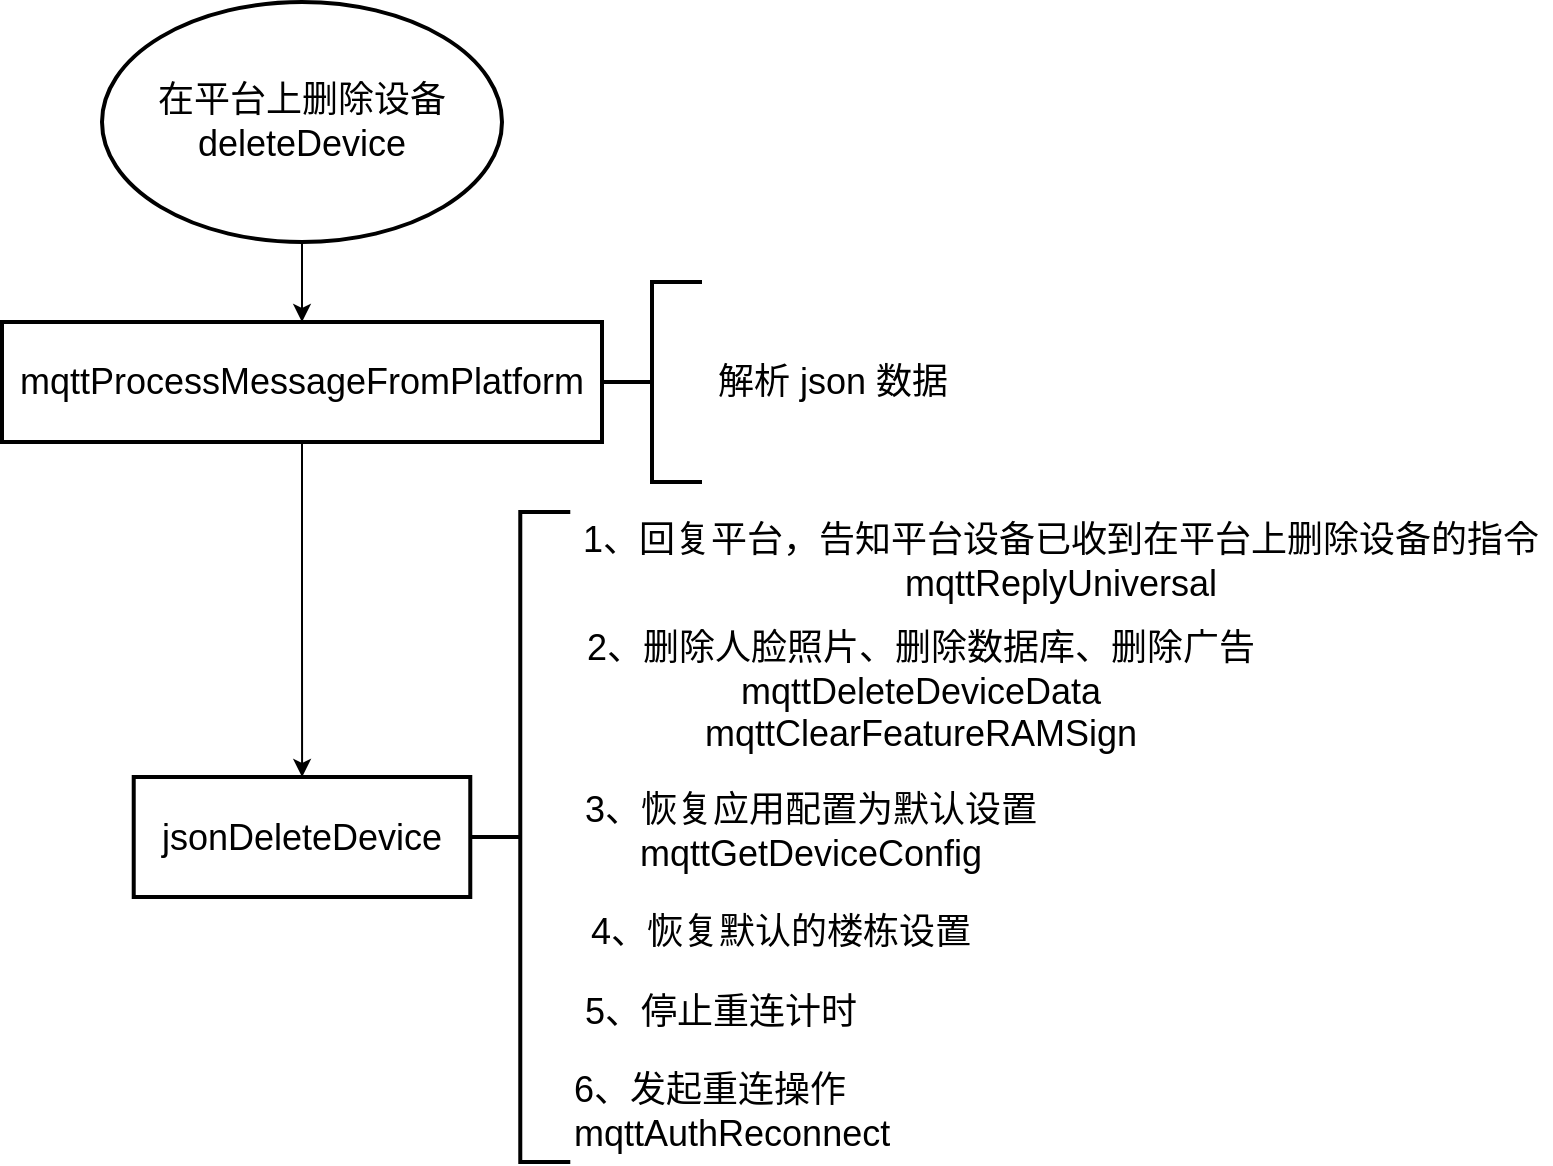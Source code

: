 <mxfile version="14.4.4" type="github" pages="19">
  <diagram id="jSQKBDStAPEW-HjB68A9" name="deleteDevice">
    <mxGraphModel dx="1102" dy="669" grid="1" gridSize="10" guides="1" tooltips="1" connect="1" arrows="1" fold="1" page="1" pageScale="1" pageWidth="827" pageHeight="1169" background="#ffffff" math="0" shadow="0">
      <root>
        <mxCell id="12SSgLIBdvJV-t4tS-wQ-0" />
        <mxCell id="12SSgLIBdvJV-t4tS-wQ-1" parent="12SSgLIBdvJV-t4tS-wQ-0" />
        <mxCell id="QsAgTsxIWG0DJ_bAZe0h-0" value="" style="edgeStyle=orthogonalEdgeStyle;rounded=0;orthogonalLoop=1;jettySize=auto;html=1;fontSize=18;" edge="1" parent="12SSgLIBdvJV-t4tS-wQ-1" source="QsAgTsxIWG0DJ_bAZe0h-1" target="QsAgTsxIWG0DJ_bAZe0h-3">
          <mxGeometry relative="1" as="geometry" />
        </mxCell>
        <mxCell id="QsAgTsxIWG0DJ_bAZe0h-1" value="&lt;span&gt;在平台上删除设备deleteDevice&lt;br&gt;&lt;/span&gt;" style="strokeWidth=2;html=1;shape=mxgraph.flowchart.start_1;whiteSpace=wrap;fontSize=18;verticalAlign=middle;" vertex="1" parent="12SSgLIBdvJV-t4tS-wQ-1">
          <mxGeometry x="150" y="50" width="200" height="120" as="geometry" />
        </mxCell>
        <mxCell id="QsAgTsxIWG0DJ_bAZe0h-2" value="" style="edgeStyle=orthogonalEdgeStyle;rounded=0;orthogonalLoop=1;jettySize=auto;html=1;fontSize=18;" edge="1" parent="12SSgLIBdvJV-t4tS-wQ-1" source="QsAgTsxIWG0DJ_bAZe0h-3" target="QsAgTsxIWG0DJ_bAZe0h-4">
          <mxGeometry relative="1" as="geometry" />
        </mxCell>
        <mxCell id="QsAgTsxIWG0DJ_bAZe0h-3" value="mqttProcessMessageFromPlatform" style="whiteSpace=wrap;html=1;fontSize=18;strokeWidth=2;" vertex="1" parent="12SSgLIBdvJV-t4tS-wQ-1">
          <mxGeometry x="100" y="210" width="300" height="60" as="geometry" />
        </mxCell>
        <mxCell id="QsAgTsxIWG0DJ_bAZe0h-4" value="jsonDeleteDevice" style="whiteSpace=wrap;html=1;fontSize=18;strokeWidth=2;" vertex="1" parent="12SSgLIBdvJV-t4tS-wQ-1">
          <mxGeometry x="165.86" y="437.5" width="168.28" height="60" as="geometry" />
        </mxCell>
        <mxCell id="QsAgTsxIWG0DJ_bAZe0h-5" value="" style="strokeWidth=2;html=1;shape=mxgraph.flowchart.annotation_2;align=left;labelPosition=right;pointerEvents=1;fontSize=18;" vertex="1" parent="12SSgLIBdvJV-t4tS-wQ-1">
          <mxGeometry x="400" y="190" width="50" height="100" as="geometry" />
        </mxCell>
        <mxCell id="QsAgTsxIWG0DJ_bAZe0h-6" value="解析 json 数据" style="text;html=1;align=center;verticalAlign=middle;resizable=0;points=[];autosize=1;fontSize=18;" vertex="1" parent="12SSgLIBdvJV-t4tS-wQ-1">
          <mxGeometry x="450" y="225" width="130" height="30" as="geometry" />
        </mxCell>
        <mxCell id="QsAgTsxIWG0DJ_bAZe0h-7" value="" style="strokeWidth=2;html=1;shape=mxgraph.flowchart.annotation_2;align=left;labelPosition=right;pointerEvents=1;fontSize=18;" vertex="1" parent="12SSgLIBdvJV-t4tS-wQ-1">
          <mxGeometry x="334.14" y="305" width="50" height="325" as="geometry" />
        </mxCell>
        <mxCell id="QsAgTsxIWG0DJ_bAZe0h-8" value="1、回复平台，告知平台设备已收到&lt;span&gt;在平台上删除设备的&lt;/span&gt;&lt;span&gt;指令&lt;br&gt;mqttReplyUniversal&lt;br&gt;&lt;/span&gt;" style="text;html=1;align=center;verticalAlign=middle;resizable=0;points=[];autosize=1;fontSize=18;" vertex="1" parent="12SSgLIBdvJV-t4tS-wQ-1">
          <mxGeometry x="384.14" y="305" width="490" height="50" as="geometry" />
        </mxCell>
        <mxCell id="QsAgTsxIWG0DJ_bAZe0h-10" value="2、删除人脸照片、删除数据库、删除广告&lt;br&gt;mqttDeleteDeviceData&lt;br&gt;mqttClearFeatureRAMSign" style="text;html=1;align=center;verticalAlign=middle;resizable=0;points=[];autosize=1;fontSize=18;" vertex="1" parent="12SSgLIBdvJV-t4tS-wQ-1">
          <mxGeometry x="384.14" y="360" width="350" height="70" as="geometry" />
        </mxCell>
        <mxCell id="QsAgTsxIWG0DJ_bAZe0h-11" value="3、恢复应用配置为默认设置&lt;br&gt;mqttGetDeviceConfig" style="text;html=1;align=center;verticalAlign=middle;resizable=0;points=[];autosize=1;fontSize=18;" vertex="1" parent="12SSgLIBdvJV-t4tS-wQ-1">
          <mxGeometry x="384.14" y="440" width="240" height="50" as="geometry" />
        </mxCell>
        <mxCell id="QsAgTsxIWG0DJ_bAZe0h-12" value="4、恢复默认的楼栋设置" style="text;html=1;align=center;verticalAlign=middle;resizable=0;points=[];autosize=1;fontSize=18;" vertex="1" parent="12SSgLIBdvJV-t4tS-wQ-1">
          <mxGeometry x="384.14" y="500" width="210" height="30" as="geometry" />
        </mxCell>
        <mxCell id="QsAgTsxIWG0DJ_bAZe0h-13" value="5、停止重连计时" style="text;html=1;align=center;verticalAlign=middle;resizable=0;points=[];autosize=1;fontSize=18;" vertex="1" parent="12SSgLIBdvJV-t4tS-wQ-1">
          <mxGeometry x="384.14" y="540" width="150" height="30" as="geometry" />
        </mxCell>
        <mxCell id="QsAgTsxIWG0DJ_bAZe0h-14" value="&lt;div&gt;&lt;span&gt;6、发起重连操作&lt;/span&gt;&lt;/div&gt;&lt;div style=&quot;text-align: center&quot;&gt;&lt;span&gt;mqttAuthReconnect&lt;/span&gt;&lt;/div&gt;" style="text;html=1;align=left;verticalAlign=middle;resizable=0;points=[];autosize=1;fontSize=18;" vertex="1" parent="12SSgLIBdvJV-t4tS-wQ-1">
          <mxGeometry x="384.14" y="580" width="170" height="50" as="geometry" />
        </mxCell>
      </root>
    </mxGraphModel>
  </diagram>
  <diagram id="It9N6NNySgghkpOoAdR3" name="openDoor">
    <mxGraphModel dx="1102" dy="669" grid="1" gridSize="10" guides="1" tooltips="1" connect="1" arrows="1" fold="1" page="1" pageScale="1" pageWidth="827" pageHeight="1169" background="#ffffff" math="0" shadow="0">
      <root>
        <mxCell id="wtADwin-A3La2JBvFZOx-0" />
        <mxCell id="wtADwin-A3La2JBvFZOx-1" parent="wtADwin-A3La2JBvFZOx-0" />
        <mxCell id="1IP4DECUpIatkKdMf98y-0" value="" style="edgeStyle=orthogonalEdgeStyle;rounded=0;orthogonalLoop=1;jettySize=auto;html=1;fontSize=18;" edge="1" parent="wtADwin-A3La2JBvFZOx-1" source="1IP4DECUpIatkKdMf98y-1" target="1IP4DECUpIatkKdMf98y-3">
          <mxGeometry relative="1" as="geometry" />
        </mxCell>
        <mxCell id="1IP4DECUpIatkKdMf98y-1" value="&lt;span&gt;移动爱家 APP 调用&lt;br&gt;一键开门&lt;br&gt;openDoor&lt;br&gt;&lt;/span&gt;" style="strokeWidth=2;html=1;shape=mxgraph.flowchart.start_1;whiteSpace=wrap;fontSize=18;verticalAlign=middle;" vertex="1" parent="wtADwin-A3La2JBvFZOx-1">
          <mxGeometry x="150" y="50" width="200" height="120" as="geometry" />
        </mxCell>
        <mxCell id="1IP4DECUpIatkKdMf98y-2" value="" style="edgeStyle=orthogonalEdgeStyle;rounded=0;orthogonalLoop=1;jettySize=auto;html=1;fontSize=18;" edge="1" parent="wtADwin-A3La2JBvFZOx-1" source="1IP4DECUpIatkKdMf98y-3" target="1IP4DECUpIatkKdMf98y-4">
          <mxGeometry relative="1" as="geometry" />
        </mxCell>
        <mxCell id="1IP4DECUpIatkKdMf98y-3" value="mqttProcessMessageFromPlatform" style="whiteSpace=wrap;html=1;fontSize=18;strokeWidth=2;" vertex="1" parent="wtADwin-A3La2JBvFZOx-1">
          <mxGeometry x="100" y="210" width="300" height="60" as="geometry" />
        </mxCell>
        <mxCell id="1IP4DECUpIatkKdMf98y-4" value="jsonOpenDoor" style="whiteSpace=wrap;html=1;fontSize=18;strokeWidth=2;" vertex="1" parent="wtADwin-A3La2JBvFZOx-1">
          <mxGeometry x="182.93" y="327.5" width="134.14" height="60" as="geometry" />
        </mxCell>
        <mxCell id="1IP4DECUpIatkKdMf98y-5" value="" style="strokeWidth=2;html=1;shape=mxgraph.flowchart.annotation_2;align=left;labelPosition=right;pointerEvents=1;fontSize=18;" vertex="1" parent="wtADwin-A3La2JBvFZOx-1">
          <mxGeometry x="400" y="190" width="50" height="100" as="geometry" />
        </mxCell>
        <mxCell id="1IP4DECUpIatkKdMf98y-6" value="解析 json 数据" style="text;html=1;align=center;verticalAlign=middle;resizable=0;points=[];autosize=1;fontSize=18;" vertex="1" parent="wtADwin-A3La2JBvFZOx-1">
          <mxGeometry x="450" y="225" width="130" height="30" as="geometry" />
        </mxCell>
        <mxCell id="1IP4DECUpIatkKdMf98y-7" value="" style="strokeWidth=2;html=1;shape=mxgraph.flowchart.annotation_2;align=left;labelPosition=right;pointerEvents=1;fontSize=18;" vertex="1" parent="wtADwin-A3La2JBvFZOx-1">
          <mxGeometry x="317.07" y="305" width="50" height="125" as="geometry" />
        </mxCell>
        <mxCell id="1IP4DECUpIatkKdMf98y-8" value="1、回复平台，告知平台设备已收到&lt;span&gt;移动爱家 APP &lt;br&gt;&lt;div style=&quot;text-align: left&quot;&gt;&lt;span&gt;&amp;nbsp; &amp;nbsp; &amp;nbsp; 调用&lt;/span&gt;&lt;span&gt;一键开门&lt;/span&gt;&lt;/div&gt;&lt;/span&gt;&lt;span&gt;&lt;div style=&quot;text-align: left&quot;&gt;&lt;span&gt;&amp;nbsp; &amp;nbsp; &amp;nbsp; mqttReplyOpenDoorState&lt;/span&gt;&lt;/div&gt;&lt;/span&gt;" style="text;html=1;align=center;verticalAlign=middle;resizable=0;points=[];autosize=1;fontSize=18;" vertex="1" parent="wtADwin-A3La2JBvFZOx-1">
          <mxGeometry x="367.07" y="305" width="410" height="70" as="geometry" />
        </mxCell>
        <mxCell id="1IP4DECUpIatkKdMf98y-9" value="2、发送开门信号&lt;br&gt;mqttOpenDoor" style="text;html=1;align=center;verticalAlign=middle;resizable=0;points=[];autosize=1;fontSize=18;" vertex="1" parent="wtADwin-A3La2JBvFZOx-1">
          <mxGeometry x="367.07" y="380" width="150" height="50" as="geometry" />
        </mxCell>
      </root>
    </mxGraphModel>
  </diagram>
  <diagram id="Mkg3cPa7Fjf0cGt-jPs4" name="resetDevice">
    <mxGraphModel dx="1102" dy="669" grid="1" gridSize="10" guides="1" tooltips="1" connect="1" arrows="1" fold="1" page="1" pageScale="1" pageWidth="827" pageHeight="1169" background="#ffffff" math="0" shadow="0">
      <root>
        <mxCell id="Xlvgn4oEW0H0FW1SBGB6-0" />
        <mxCell id="Xlvgn4oEW0H0FW1SBGB6-1" parent="Xlvgn4oEW0H0FW1SBGB6-0" />
        <mxCell id="uXiw1yEqlG79hOOCnKsl-0" value="" style="edgeStyle=orthogonalEdgeStyle;rounded=0;orthogonalLoop=1;jettySize=auto;html=1;fontSize=18;" edge="1" parent="Xlvgn4oEW0H0FW1SBGB6-1" source="uXiw1yEqlG79hOOCnKsl-1" target="uXiw1yEqlG79hOOCnKsl-3">
          <mxGeometry relative="1" as="geometry" />
        </mxCell>
        <mxCell id="uXiw1yEqlG79hOOCnKsl-1" value="&lt;span&gt;远程重置恢复出厂设置&lt;br&gt;resetDevice&lt;br&gt;&lt;/span&gt;" style="strokeWidth=2;html=1;shape=mxgraph.flowchart.start_1;whiteSpace=wrap;fontSize=18;verticalAlign=middle;" vertex="1" parent="Xlvgn4oEW0H0FW1SBGB6-1">
          <mxGeometry x="150" y="50" width="200" height="120" as="geometry" />
        </mxCell>
        <mxCell id="uXiw1yEqlG79hOOCnKsl-2" value="" style="edgeStyle=orthogonalEdgeStyle;rounded=0;orthogonalLoop=1;jettySize=auto;html=1;fontSize=18;" edge="1" parent="Xlvgn4oEW0H0FW1SBGB6-1" source="uXiw1yEqlG79hOOCnKsl-3" target="uXiw1yEqlG79hOOCnKsl-4">
          <mxGeometry relative="1" as="geometry" />
        </mxCell>
        <mxCell id="uXiw1yEqlG79hOOCnKsl-3" value="mqttProcessMessageFromPlatform" style="whiteSpace=wrap;html=1;fontSize=18;strokeWidth=2;" vertex="1" parent="Xlvgn4oEW0H0FW1SBGB6-1">
          <mxGeometry x="100" y="210" width="300" height="60" as="geometry" />
        </mxCell>
        <mxCell id="uXiw1yEqlG79hOOCnKsl-4" value="jsonResetDevice" style="whiteSpace=wrap;html=1;fontSize=18;strokeWidth=2;" vertex="1" parent="Xlvgn4oEW0H0FW1SBGB6-1">
          <mxGeometry x="172.93" y="366.25" width="154.14" height="60" as="geometry" />
        </mxCell>
        <mxCell id="uXiw1yEqlG79hOOCnKsl-5" value="" style="strokeWidth=2;html=1;shape=mxgraph.flowchart.annotation_2;align=left;labelPosition=right;pointerEvents=1;fontSize=18;" vertex="1" parent="Xlvgn4oEW0H0FW1SBGB6-1">
          <mxGeometry x="400" y="190" width="50" height="100" as="geometry" />
        </mxCell>
        <mxCell id="uXiw1yEqlG79hOOCnKsl-6" value="解析 json 数据" style="text;html=1;align=center;verticalAlign=middle;resizable=0;points=[];autosize=1;fontSize=18;" vertex="1" parent="Xlvgn4oEW0H0FW1SBGB6-1">
          <mxGeometry x="450" y="225" width="130" height="30" as="geometry" />
        </mxCell>
        <mxCell id="uXiw1yEqlG79hOOCnKsl-7" value="" style="strokeWidth=2;html=1;shape=mxgraph.flowchart.annotation_2;align=left;labelPosition=right;pointerEvents=1;fontSize=18;" vertex="1" parent="Xlvgn4oEW0H0FW1SBGB6-1">
          <mxGeometry x="327.07" y="312.5" width="50" height="167.5" as="geometry" />
        </mxCell>
        <mxCell id="uXiw1yEqlG79hOOCnKsl-10" value="1、回复平台，告知平台设备已收到&lt;span&gt;远程重置恢复出厂设置指令&lt;/span&gt;&lt;br&gt;mqttReplyUniversal" style="text;html=1;align=center;verticalAlign=middle;resizable=0;points=[];autosize=1;fontSize=18;" vertex="1" parent="Xlvgn4oEW0H0FW1SBGB6-1">
          <mxGeometry x="377.07" y="312.5" width="510" height="50" as="geometry" />
        </mxCell>
        <mxCell id="XedHRWrfYKEPsQlEhvTR-0" value="2、删除 oem 的安装标识&lt;br&gt;system(&quot;rm -f /oem/InstallFlag&quot;)" style="text;html=1;align=left;verticalAlign=middle;resizable=0;points=[];autosize=1;fontSize=18;" vertex="1" parent="Xlvgn4oEW0H0FW1SBGB6-1">
          <mxGeometry x="377.07" y="371.25" width="270" height="50" as="geometry" />
        </mxCell>
        <mxCell id="XedHRWrfYKEPsQlEhvTR-1" value="3、恢复出厂设置&lt;br&gt;system(&quot;update&quot;)" style="text;html=1;align=center;verticalAlign=middle;resizable=0;points=[];autosize=1;fontSize=18;" vertex="1" parent="Xlvgn4oEW0H0FW1SBGB6-1">
          <mxGeometry x="377.07" y="430" width="150" height="50" as="geometry" />
        </mxCell>
      </root>
    </mxGraphModel>
  </diagram>
  <diagram id="8NkDR0UIrNbGxYW7C8pz" name="openDevice">
    <mxGraphModel dx="1102" dy="669" grid="1" gridSize="10" guides="1" tooltips="1" connect="1" arrows="1" fold="1" page="1" pageScale="1" pageWidth="827" pageHeight="1169" background="#ffffff" math="0" shadow="0">
      <root>
        <mxCell id="hw80hMWGJ02-ni-57RHN-0" />
        <mxCell id="hw80hMWGJ02-ni-57RHN-1" parent="hw80hMWGJ02-ni-57RHN-0" />
        <mxCell id="S-GtDKxU7ptnW5SQy69o-0" value="" style="edgeStyle=orthogonalEdgeStyle;rounded=0;orthogonalLoop=1;jettySize=auto;html=1;fontSize=18;" edge="1" parent="hw80hMWGJ02-ni-57RHN-1" source="S-GtDKxU7ptnW5SQy69o-1" target="S-GtDKxU7ptnW5SQy69o-3">
          <mxGeometry relative="1" as="geometry" />
        </mxCell>
        <mxCell id="S-GtDKxU7ptnW5SQy69o-1" value="&lt;span&gt;远程开门指令&lt;br&gt;openDevice&lt;br&gt;&lt;/span&gt;" style="strokeWidth=2;html=1;shape=mxgraph.flowchart.start_1;whiteSpace=wrap;fontSize=18;verticalAlign=middle;" vertex="1" parent="hw80hMWGJ02-ni-57RHN-1">
          <mxGeometry x="150" y="50" width="200" height="120" as="geometry" />
        </mxCell>
        <mxCell id="S-GtDKxU7ptnW5SQy69o-2" value="" style="edgeStyle=orthogonalEdgeStyle;rounded=0;orthogonalLoop=1;jettySize=auto;html=1;fontSize=18;" edge="1" parent="hw80hMWGJ02-ni-57RHN-1" source="S-GtDKxU7ptnW5SQy69o-3" target="S-GtDKxU7ptnW5SQy69o-4">
          <mxGeometry relative="1" as="geometry" />
        </mxCell>
        <mxCell id="S-GtDKxU7ptnW5SQy69o-3" value="mqttProcessMessageFromPlatform" style="whiteSpace=wrap;html=1;fontSize=18;strokeWidth=2;" vertex="1" parent="hw80hMWGJ02-ni-57RHN-1">
          <mxGeometry x="100" y="210" width="300" height="60" as="geometry" />
        </mxCell>
        <mxCell id="S-GtDKxU7ptnW5SQy69o-4" value="jsonOpenDevice" style="whiteSpace=wrap;html=1;fontSize=18;strokeWidth=2;" vertex="1" parent="hw80hMWGJ02-ni-57RHN-1">
          <mxGeometry x="165.86" y="387.5" width="168.28" height="60" as="geometry" />
        </mxCell>
        <mxCell id="S-GtDKxU7ptnW5SQy69o-5" value="" style="strokeWidth=2;html=1;shape=mxgraph.flowchart.annotation_2;align=left;labelPosition=right;pointerEvents=1;fontSize=18;" vertex="1" parent="hw80hMWGJ02-ni-57RHN-1">
          <mxGeometry x="400" y="190" width="50" height="100" as="geometry" />
        </mxCell>
        <mxCell id="S-GtDKxU7ptnW5SQy69o-6" value="解析 json 数据" style="text;html=1;align=center;verticalAlign=middle;resizable=0;points=[];autosize=1;fontSize=18;" vertex="1" parent="hw80hMWGJ02-ni-57RHN-1">
          <mxGeometry x="450" y="225" width="130" height="30" as="geometry" />
        </mxCell>
        <mxCell id="S-GtDKxU7ptnW5SQy69o-7" value="" style="strokeWidth=2;html=1;shape=mxgraph.flowchart.annotation_2;align=left;labelPosition=right;pointerEvents=1;fontSize=18;" vertex="1" parent="hw80hMWGJ02-ni-57RHN-1">
          <mxGeometry x="334.14" y="305" width="50" height="225" as="geometry" />
        </mxCell>
        <mxCell id="S-GtDKxU7ptnW5SQy69o-10" value="1、回复平台，告知平台设备已收到&lt;span&gt;远程开门指令&lt;/span&gt;&lt;br&gt;mqttReplyUniversal" style="text;html=1;align=center;verticalAlign=middle;resizable=0;points=[];autosize=1;fontSize=18;" vertex="1" parent="hw80hMWGJ02-ni-57RHN-1">
          <mxGeometry x="384.14" y="305" width="400" height="50" as="geometry" />
        </mxCell>
        <mxCell id="TdPNgmMMlWPmcPBDulHO-0" value="&lt;div style=&quot;text-align: left&quot;&gt;&lt;span&gt;2、开门&lt;/span&gt;&lt;/div&gt;control_relay(1)" style="text;html=1;align=center;verticalAlign=middle;resizable=0;points=[];autosize=1;fontSize=18;" vertex="1" parent="hw80hMWGJ02-ni-57RHN-1">
          <mxGeometry x="384.14" y="360" width="140" height="50" as="geometry" />
        </mxCell>
        <mxCell id="TdPNgmMMlWPmcPBDulHO-1" value="&lt;div style=&quot;text-align: left&quot;&gt;&lt;span&gt;4、关门&lt;/span&gt;&lt;/div&gt;control_relay(0)" style="text;html=1;align=center;verticalAlign=middle;resizable=0;points=[];autosize=1;fontSize=18;" vertex="1" parent="hw80hMWGJ02-ni-57RHN-1">
          <mxGeometry x="384.14" y="480" width="140" height="50" as="geometry" />
        </mxCell>
        <mxCell id="TdPNgmMMlWPmcPBDulHO-3" value="3、休眠 5 秒&lt;br&gt;sleepSec(5)" style="text;html=1;align=center;verticalAlign=middle;resizable=0;points=[];autosize=1;fontSize=18;" vertex="1" parent="hw80hMWGJ02-ni-57RHN-1">
          <mxGeometry x="384.14" y="420" width="120" height="50" as="geometry" />
        </mxCell>
      </root>
    </mxGraphModel>
  </diagram>
  <diagram id="nwJXmaELgZo8PLzF1m3V" name="resetPassword">
    <mxGraphModel dx="1102" dy="669" grid="1" gridSize="10" guides="1" tooltips="1" connect="1" arrows="1" fold="1" page="1" pageScale="1" pageWidth="827" pageHeight="1169" background="#ffffff" math="0" shadow="0">
      <root>
        <mxCell id="TT9RGiyTkMygAiJ2mhpI-0" />
        <mxCell id="TT9RGiyTkMygAiJ2mhpI-1" parent="TT9RGiyTkMygAiJ2mhpI-0" />
        <mxCell id="mwDtvq5z3_8MuighDoav-0" value="" style="edgeStyle=orthogonalEdgeStyle;rounded=0;orthogonalLoop=1;jettySize=auto;html=1;fontSize=18;" edge="1" parent="TT9RGiyTkMygAiJ2mhpI-1" source="mwDtvq5z3_8MuighDoav-1" target="mwDtvq5z3_8MuighDoav-3">
          <mxGeometry relative="1" as="geometry" />
        </mxCell>
        <mxCell id="mwDtvq5z3_8MuighDoav-1" value="&lt;span&gt;重置管理员密码命令&lt;br&gt;resetPassword&lt;br&gt;&lt;/span&gt;" style="strokeWidth=2;html=1;shape=mxgraph.flowchart.start_1;whiteSpace=wrap;fontSize=18;verticalAlign=middle;" vertex="1" parent="TT9RGiyTkMygAiJ2mhpI-1">
          <mxGeometry x="150" y="50" width="200" height="120" as="geometry" />
        </mxCell>
        <mxCell id="mwDtvq5z3_8MuighDoav-2" value="" style="edgeStyle=orthogonalEdgeStyle;rounded=0;orthogonalLoop=1;jettySize=auto;html=1;fontSize=18;" edge="1" parent="TT9RGiyTkMygAiJ2mhpI-1" source="mwDtvq5z3_8MuighDoav-3" target="mwDtvq5z3_8MuighDoav-4">
          <mxGeometry relative="1" as="geometry" />
        </mxCell>
        <mxCell id="mwDtvq5z3_8MuighDoav-3" value="mqttProcessMessageFromPlatform" style="whiteSpace=wrap;html=1;fontSize=18;strokeWidth=2;" vertex="1" parent="TT9RGiyTkMygAiJ2mhpI-1">
          <mxGeometry x="100" y="210" width="300" height="60" as="geometry" />
        </mxCell>
        <mxCell id="mwDtvq5z3_8MuighDoav-13" value="" style="edgeStyle=orthogonalEdgeStyle;rounded=0;orthogonalLoop=1;jettySize=auto;html=1;fontSize=18;" edge="1" parent="TT9RGiyTkMygAiJ2mhpI-1" source="mwDtvq5z3_8MuighDoav-4" target="mwDtvq5z3_8MuighDoav-12">
          <mxGeometry relative="1" as="geometry" />
        </mxCell>
        <mxCell id="mwDtvq5z3_8MuighDoav-4" value="jsonResetPassword" style="whiteSpace=wrap;html=1;fontSize=18;strokeWidth=2;" vertex="1" parent="TT9RGiyTkMygAiJ2mhpI-1">
          <mxGeometry x="162.93" y="320" width="174.14" height="60" as="geometry" />
        </mxCell>
        <mxCell id="mwDtvq5z3_8MuighDoav-5" value="" style="strokeWidth=2;html=1;shape=mxgraph.flowchart.annotation_2;align=left;labelPosition=right;pointerEvents=1;fontSize=18;" vertex="1" parent="TT9RGiyTkMygAiJ2mhpI-1">
          <mxGeometry x="400" y="190" width="50" height="100" as="geometry" />
        </mxCell>
        <mxCell id="mwDtvq5z3_8MuighDoav-6" value="解析 json 数据" style="text;html=1;align=center;verticalAlign=middle;resizable=0;points=[];autosize=1;fontSize=18;" vertex="1" parent="TT9RGiyTkMygAiJ2mhpI-1">
          <mxGeometry x="450" y="225" width="130" height="30" as="geometry" />
        </mxCell>
        <mxCell id="mwDtvq5z3_8MuighDoav-7" value="" style="strokeWidth=2;html=1;shape=mxgraph.flowchart.annotation_2;align=left;labelPosition=right;pointerEvents=1;fontSize=18;" vertex="1" parent="TT9RGiyTkMygAiJ2mhpI-1">
          <mxGeometry x="337.07" y="315" width="50" height="70" as="geometry" />
        </mxCell>
        <mxCell id="mwDtvq5z3_8MuighDoav-11" value="取出管理员密码，保存到数据库" style="text;html=1;align=center;verticalAlign=middle;resizable=0;points=[];autosize=1;fontSize=18;" vertex="1" parent="TT9RGiyTkMygAiJ2mhpI-1">
          <mxGeometry x="387.07" y="335" width="270" height="30" as="geometry" />
        </mxCell>
        <mxCell id="mwDtvq5z3_8MuighDoav-12" value="mqttReplyUniversal" style="whiteSpace=wrap;html=1;fontSize=18;strokeWidth=2;" vertex="1" parent="TT9RGiyTkMygAiJ2mhpI-1">
          <mxGeometry x="165" y="430" width="170" height="60" as="geometry" />
        </mxCell>
        <mxCell id="5ST5FkXTK5ulIiMNfMJj-0" value="回复平台，告知平台设备已收到&lt;span&gt;重置管理员密码命令&lt;/span&gt;" style="text;html=1;align=center;verticalAlign=middle;resizable=0;points=[];autosize=1;fontSize=18;" vertex="1" parent="TT9RGiyTkMygAiJ2mhpI-1">
          <mxGeometry x="385" y="445" width="430" height="30" as="geometry" />
        </mxCell>
        <mxCell id="5ST5FkXTK5ulIiMNfMJj-1" value="" style="strokeWidth=2;html=1;shape=mxgraph.flowchart.annotation_2;align=left;labelPosition=right;pointerEvents=1;fontSize=18;" vertex="1" parent="TT9RGiyTkMygAiJ2mhpI-1">
          <mxGeometry x="335" y="425" width="50" height="70" as="geometry" />
        </mxCell>
      </root>
    </mxGraphModel>
  </diagram>
  <diagram id="wz7Z-jsZoBcZaVi_tRMp" name="updateApp">
    <mxGraphModel dx="1102" dy="669" grid="1" gridSize="10" guides="1" tooltips="1" connect="1" arrows="1" fold="1" page="1" pageScale="1" pageWidth="827" pageHeight="1169" background="#ffffff" math="0" shadow="0">
      <root>
        <mxCell id="CXgLXzdGWqrgT_aaTf0--0" />
        <mxCell id="CXgLXzdGWqrgT_aaTf0--1" parent="CXgLXzdGWqrgT_aaTf0--0" />
        <mxCell id="wu60ipjDiJ3brLSKADIb-0" value="" style="edgeStyle=orthogonalEdgeStyle;rounded=0;orthogonalLoop=1;jettySize=auto;html=1;fontSize=18;" edge="1" parent="CXgLXzdGWqrgT_aaTf0--1" source="wu60ipjDiJ3brLSKADIb-1" target="wu60ipjDiJ3brLSKADIb-3">
          <mxGeometry relative="1" as="geometry" />
        </mxCell>
        <mxCell id="wu60ipjDiJ3brLSKADIb-1" value="&lt;span&gt;指定设备类型的&lt;br&gt;版本升级命令&lt;br&gt;updateApp&lt;br&gt;&lt;/span&gt;" style="strokeWidth=2;html=1;shape=mxgraph.flowchart.start_1;whiteSpace=wrap;fontSize=18;verticalAlign=middle;" vertex="1" parent="CXgLXzdGWqrgT_aaTf0--1">
          <mxGeometry x="150" y="50" width="200" height="120" as="geometry" />
        </mxCell>
        <mxCell id="wu60ipjDiJ3brLSKADIb-2" value="" style="edgeStyle=orthogonalEdgeStyle;rounded=0;orthogonalLoop=1;jettySize=auto;html=1;fontSize=18;" edge="1" parent="CXgLXzdGWqrgT_aaTf0--1" source="wu60ipjDiJ3brLSKADIb-3" target="wu60ipjDiJ3brLSKADIb-4">
          <mxGeometry relative="1" as="geometry" />
        </mxCell>
        <mxCell id="wu60ipjDiJ3brLSKADIb-3" value="mqttProcessMessageFromPlatform" style="whiteSpace=wrap;html=1;fontSize=18;strokeWidth=2;" vertex="1" parent="CXgLXzdGWqrgT_aaTf0--1">
          <mxGeometry x="100" y="210" width="300" height="60" as="geometry" />
        </mxCell>
        <mxCell id="wu60ipjDiJ3brLSKADIb-14" value="" style="edgeStyle=orthogonalEdgeStyle;rounded=0;orthogonalLoop=1;jettySize=auto;html=1;fontSize=18;" edge="1" parent="CXgLXzdGWqrgT_aaTf0--1" source="wu60ipjDiJ3brLSKADIb-4" target="wu60ipjDiJ3brLSKADIb-13">
          <mxGeometry relative="1" as="geometry" />
        </mxCell>
        <mxCell id="wu60ipjDiJ3brLSKADIb-4" value="jsonUpdateApp" style="whiteSpace=wrap;html=1;fontSize=18;strokeWidth=2;" vertex="1" parent="CXgLXzdGWqrgT_aaTf0--1">
          <mxGeometry x="177.93" y="327.5" width="144.14" height="60" as="geometry" />
        </mxCell>
        <mxCell id="wu60ipjDiJ3brLSKADIb-5" value="" style="strokeWidth=2;html=1;shape=mxgraph.flowchart.annotation_2;align=left;labelPosition=right;pointerEvents=1;fontSize=18;" vertex="1" parent="CXgLXzdGWqrgT_aaTf0--1">
          <mxGeometry x="400" y="190" width="50" height="100" as="geometry" />
        </mxCell>
        <mxCell id="wu60ipjDiJ3brLSKADIb-6" value="解析 json 数据" style="text;html=1;align=center;verticalAlign=middle;resizable=0;points=[];autosize=1;fontSize=18;" vertex="1" parent="CXgLXzdGWqrgT_aaTf0--1">
          <mxGeometry x="450" y="225" width="130" height="30" as="geometry" />
        </mxCell>
        <mxCell id="wu60ipjDiJ3brLSKADIb-7" value="" style="strokeWidth=2;html=1;shape=mxgraph.flowchart.annotation_2;align=left;labelPosition=right;pointerEvents=1;fontSize=18;" vertex="1" parent="CXgLXzdGWqrgT_aaTf0--1">
          <mxGeometry x="322.07" y="305" width="50" height="105" as="geometry" />
        </mxCell>
        <mxCell id="wu60ipjDiJ3brLSKADIb-10" value="1、判断到升级包与当前设备类型匹配，才允许升级" style="text;html=1;align=center;verticalAlign=middle;resizable=0;points=[];autosize=1;fontSize=18;" vertex="1" parent="CXgLXzdGWqrgT_aaTf0--1">
          <mxGeometry x="372.07" y="305" width="420" height="30" as="geometry" />
        </mxCell>
        <mxCell id="wu60ipjDiJ3brLSKADIb-11" value="2、判断到升级包版本高于设备当前应用版本，准备开始升级" style="text;html=1;align=center;verticalAlign=middle;resizable=0;points=[];autosize=1;fontSize=18;" vertex="1" parent="CXgLXzdGWqrgT_aaTf0--1">
          <mxGeometry x="372.07" y="342.5" width="490" height="30" as="geometry" />
        </mxCell>
        <mxCell id="wu60ipjDiJ3brLSKADIb-12" value="3、获取升级包下载地址" style="text;html=1;align=center;verticalAlign=middle;resizable=0;points=[];autosize=1;fontSize=18;" vertex="1" parent="CXgLXzdGWqrgT_aaTf0--1">
          <mxGeometry x="372.07" y="380" width="210" height="30" as="geometry" />
        </mxCell>
        <mxCell id="wu60ipjDiJ3brLSKADIb-18" value="" style="edgeStyle=orthogonalEdgeStyle;rounded=0;orthogonalLoop=1;jettySize=auto;html=1;fontSize=18;" edge="1" parent="CXgLXzdGWqrgT_aaTf0--1" source="wu60ipjDiJ3brLSKADIb-13" target="wu60ipjDiJ3brLSKADIb-17">
          <mxGeometry relative="1" as="geometry" />
        </mxCell>
        <mxCell id="wu60ipjDiJ3brLSKADIb-13" value="mqttInstallApp" style="whiteSpace=wrap;html=1;fontSize=18;strokeWidth=2;" vertex="1" parent="CXgLXzdGWqrgT_aaTf0--1">
          <mxGeometry x="185" y="430" width="130" height="60" as="geometry" />
        </mxCell>
        <mxCell id="wu60ipjDiJ3brLSKADIb-15" value="" style="strokeWidth=2;html=1;shape=mxgraph.flowchart.annotation_2;align=left;labelPosition=right;pointerEvents=1;fontSize=18;" vertex="1" parent="CXgLXzdGWqrgT_aaTf0--1">
          <mxGeometry x="315" y="425" width="50" height="70" as="geometry" />
        </mxCell>
        <mxCell id="wu60ipjDiJ3brLSKADIb-16" value="发送信号，通知 mqttnetworktransmission 线程下载升级包" style="text;html=1;align=center;verticalAlign=middle;resizable=0;points=[];autosize=1;fontSize=18;" vertex="1" parent="CXgLXzdGWqrgT_aaTf0--1">
          <mxGeometry x="365" y="445" width="480" height="30" as="geometry" />
        </mxCell>
        <mxCell id="wu60ipjDiJ3brLSKADIb-17" value="installApp" style="whiteSpace=wrap;html=1;fontSize=18;strokeWidth=2;" vertex="1" parent="CXgLXzdGWqrgT_aaTf0--1">
          <mxGeometry x="190" y="547.5" width="120" height="60" as="geometry" />
        </mxCell>
        <mxCell id="wu60ipjDiJ3brLSKADIb-19" value="" style="strokeWidth=2;html=1;shape=mxgraph.flowchart.annotation_2;align=left;labelPosition=right;pointerEvents=1;fontSize=18;" vertex="1" parent="CXgLXzdGWqrgT_aaTf0--1">
          <mxGeometry x="310" y="525" width="50" height="105" as="geometry" />
        </mxCell>
        <mxCell id="wu60ipjDiJ3brLSKADIb-20" value="1、根据升级包下载地址下载升级包" style="text;html=1;align=center;verticalAlign=middle;resizable=0;points=[];autosize=1;fontSize=18;" vertex="1" parent="CXgLXzdGWqrgT_aaTf0--1">
          <mxGeometry x="360" y="525" width="300" height="30" as="geometry" />
        </mxCell>
        <mxCell id="wu60ipjDiJ3brLSKADIb-21" value="2、下载成功后，对&amp;nbsp;/userdata/FaceAPP/updateflag.txt 文件&lt;br&gt;写入标志位 1，后台脚本检测到标志位为 1 后，&lt;br&gt;会自动执行升级操作" style="text;html=1;align=center;verticalAlign=middle;resizable=0;points=[];autosize=1;fontSize=18;" vertex="1" parent="CXgLXzdGWqrgT_aaTf0--1">
          <mxGeometry x="360" y="560" width="480" height="70" as="geometry" />
        </mxCell>
      </root>
    </mxGraphModel>
  </diagram>
  <diagram id="ArEbdoRdsO6iaFyRj7dn" name="passRecordUpload">
    <mxGraphModel dx="1102" dy="669" grid="1" gridSize="10" guides="1" tooltips="1" connect="1" arrows="1" fold="1" page="1" pageScale="1" pageWidth="827" pageHeight="1169" background="#ffffff" math="0" shadow="0">
      <root>
        <mxCell id="HiLjgnB9BgzMghpB4Qaq-0" />
        <mxCell id="HiLjgnB9BgzMghpB4Qaq-1" parent="HiLjgnB9BgzMghpB4Qaq-0" />
        <mxCell id="FelowYQalWvqKyfowIFw-0" value="" style="edgeStyle=orthogonalEdgeStyle;rounded=0;orthogonalLoop=1;jettySize=auto;html=1;fontSize=18;" edge="1" parent="HiLjgnB9BgzMghpB4Qaq-1" source="FelowYQalWvqKyfowIFw-1" target="FelowYQalWvqKyfowIFw-3">
          <mxGeometry relative="1" as="geometry" />
        </mxCell>
        <mxCell id="FelowYQalWvqKyfowIFw-1" value="&lt;span&gt;刷脸记录上报&lt;br&gt;&lt;/span&gt;" style="strokeWidth=2;html=1;shape=mxgraph.flowchart.start_1;whiteSpace=wrap;fontSize=18;verticalAlign=middle;" vertex="1" parent="HiLjgnB9BgzMghpB4Qaq-1">
          <mxGeometry x="150" y="50" width="200" height="120" as="geometry" />
        </mxCell>
        <mxCell id="FelowYQalWvqKyfowIFw-2" value="" style="edgeStyle=orthogonalEdgeStyle;rounded=0;orthogonalLoop=1;jettySize=auto;html=1;fontSize=18;" edge="1" parent="HiLjgnB9BgzMghpB4Qaq-1" source="FelowYQalWvqKyfowIFw-3" target="FelowYQalWvqKyfowIFw-4">
          <mxGeometry relative="1" as="geometry" />
        </mxCell>
        <mxCell id="FelowYQalWvqKyfowIFw-3" value="mqttUploadFaceRecognitionRecord" style="whiteSpace=wrap;html=1;fontSize=18;strokeWidth=2;" vertex="1" parent="HiLjgnB9BgzMghpB4Qaq-1">
          <mxGeometry x="100" y="240" width="300" height="60" as="geometry" />
        </mxCell>
        <mxCell id="FelowYQalWvqKyfowIFw-14" value="" style="edgeStyle=orthogonalEdgeStyle;rounded=0;orthogonalLoop=1;jettySize=auto;html=1;fontSize=18;" edge="1" parent="HiLjgnB9BgzMghpB4Qaq-1" source="FelowYQalWvqKyfowIFw-4" target="FelowYQalWvqKyfowIFw-13">
          <mxGeometry relative="1" as="geometry" />
        </mxCell>
        <mxCell id="FelowYQalWvqKyfowIFw-4" value="getFaceRecognitionRecordJson" style="whiteSpace=wrap;html=1;fontSize=18;strokeWidth=2;" vertex="1" parent="HiLjgnB9BgzMghpB4Qaq-1">
          <mxGeometry x="112.93" y="350" width="274.14" height="60" as="geometry" />
        </mxCell>
        <mxCell id="FelowYQalWvqKyfowIFw-10" value="刷脸开门、刷卡开门、APP 一键开门、和家固话按 &quot;#&quot; 号开门" style="text;html=1;align=center;verticalAlign=middle;resizable=0;points=[];autosize=1;fontSize=18;" vertex="1" parent="HiLjgnB9BgzMghpB4Qaq-1">
          <mxGeometry x="20" y="190" width="500" height="30" as="geometry" />
        </mxCell>
        <mxCell id="FelowYQalWvqKyfowIFw-11" value="" style="strokeWidth=2;html=1;shape=mxgraph.flowchart.annotation_2;align=left;labelPosition=right;pointerEvents=1;fontSize=18;" vertex="1" parent="HiLjgnB9BgzMghpB4Qaq-1">
          <mxGeometry x="387.07" y="345" width="50" height="70" as="geometry" />
        </mxCell>
        <mxCell id="FelowYQalWvqKyfowIFw-12" value="将抓拍的人脸照片的 base64 值、检测结果、人脸底库图片编码、&lt;br&gt;是否放行、通行方式、图片对比相似度、userId、访客身份等&lt;br&gt;信息组合成 Json 格式" style="text;html=1;align=center;verticalAlign=middle;resizable=0;points=[];autosize=1;fontSize=18;" vertex="1" parent="HiLjgnB9BgzMghpB4Qaq-1">
          <mxGeometry x="440" y="345" width="530" height="70" as="geometry" />
        </mxCell>
        <mxCell id="FelowYQalWvqKyfowIFw-13" value="mqttPublish" style="whiteSpace=wrap;html=1;fontSize=18;strokeWidth=2;" vertex="1" parent="HiLjgnB9BgzMghpB4Qaq-1">
          <mxGeometry x="195" y="460" width="110" height="60" as="geometry" />
        </mxCell>
        <mxCell id="FelowYQalWvqKyfowIFw-15" value="" style="strokeWidth=2;html=1;shape=mxgraph.flowchart.annotation_2;align=left;labelPosition=right;pointerEvents=1;fontSize=18;" vertex="1" parent="HiLjgnB9BgzMghpB4Qaq-1">
          <mxGeometry x="305" y="450" width="50" height="80" as="geometry" />
        </mxCell>
        <mxCell id="FelowYQalWvqKyfowIFw-16" value="发送上述组成的 Json 数据到平台，作为通行记录" style="text;html=1;align=center;verticalAlign=middle;resizable=0;points=[];autosize=1;fontSize=18;" vertex="1" parent="HiLjgnB9BgzMghpB4Qaq-1">
          <mxGeometry x="355" y="475" width="410" height="30" as="geometry" />
        </mxCell>
      </root>
    </mxGraphModel>
  </diagram>
  <diagram id="fDHMcnO83Gq5Dsngwm5J" name="deleteUserByTimeAuthId">
    <mxGraphModel dx="1102" dy="669" grid="1" gridSize="10" guides="1" tooltips="1" connect="1" arrows="1" fold="1" page="1" pageScale="1" pageWidth="827" pageHeight="1169" background="#ffffff" math="0" shadow="0">
      <root>
        <mxCell id="fe0D97H0On2utjlDch-Q-0" />
        <mxCell id="fe0D97H0On2utjlDch-Q-1" parent="fe0D97H0On2utjlDch-Q-0" />
        <mxCell id="rUKpmjwfvjSiknDQ-Npv-0" value="" style="edgeStyle=orthogonalEdgeStyle;rounded=0;orthogonalLoop=1;jettySize=auto;html=1;fontSize=18;" edge="1" parent="fe0D97H0On2utjlDch-Q-1" source="rUKpmjwfvjSiknDQ-Npv-1" target="rUKpmjwfvjSiknDQ-Npv-3">
          <mxGeometry relative="1" as="geometry" />
        </mxCell>
        <mxCell id="rUKpmjwfvjSiknDQ-Npv-1" value="&lt;span&gt;指定用户的无效通行&lt;br&gt;权限删除指令&lt;br&gt;deleteUserByTimeAuthId&lt;br&gt;&lt;/span&gt;" style="strokeWidth=2;html=1;shape=mxgraph.flowchart.start_1;whiteSpace=wrap;fontSize=18;verticalAlign=middle;" vertex="1" parent="fe0D97H0On2utjlDch-Q-1">
          <mxGeometry x="135" y="20" width="230" height="150" as="geometry" />
        </mxCell>
        <mxCell id="rUKpmjwfvjSiknDQ-Npv-2" value="" style="edgeStyle=orthogonalEdgeStyle;rounded=0;orthogonalLoop=1;jettySize=auto;html=1;fontSize=18;" edge="1" parent="fe0D97H0On2utjlDch-Q-1" source="rUKpmjwfvjSiknDQ-Npv-3" target="rUKpmjwfvjSiknDQ-Npv-4">
          <mxGeometry relative="1" as="geometry" />
        </mxCell>
        <mxCell id="rUKpmjwfvjSiknDQ-Npv-3" value="mqttProcessMessageFromPlatform" style="whiteSpace=wrap;html=1;fontSize=18;strokeWidth=2;" vertex="1" parent="fe0D97H0On2utjlDch-Q-1">
          <mxGeometry x="100" y="210" width="300" height="60" as="geometry" />
        </mxCell>
        <mxCell id="rUKpmjwfvjSiknDQ-Npv-11" value="" style="edgeStyle=orthogonalEdgeStyle;rounded=0;orthogonalLoop=1;jettySize=auto;html=1;fontSize=18;" edge="1" parent="fe0D97H0On2utjlDch-Q-1" source="rUKpmjwfvjSiknDQ-Npv-4" target="rUKpmjwfvjSiknDQ-Npv-10">
          <mxGeometry relative="1" as="geometry" />
        </mxCell>
        <mxCell id="rUKpmjwfvjSiknDQ-Npv-4" value="jsonDeleteUserByTimeAuthId" style="whiteSpace=wrap;html=1;fontSize=18;strokeWidth=2;" vertex="1" parent="fe0D97H0On2utjlDch-Q-1">
          <mxGeometry x="122.93" y="327.5" width="254.14" height="60" as="geometry" />
        </mxCell>
        <mxCell id="rUKpmjwfvjSiknDQ-Npv-5" value="" style="strokeWidth=2;html=1;shape=mxgraph.flowchart.annotation_2;align=left;labelPosition=right;pointerEvents=1;fontSize=18;" vertex="1" parent="fe0D97H0On2utjlDch-Q-1">
          <mxGeometry x="400" y="190" width="50" height="100" as="geometry" />
        </mxCell>
        <mxCell id="rUKpmjwfvjSiknDQ-Npv-6" value="解析 json 数据" style="text;html=1;align=center;verticalAlign=middle;resizable=0;points=[];autosize=1;fontSize=18;" vertex="1" parent="fe0D97H0On2utjlDch-Q-1">
          <mxGeometry x="450" y="225" width="130" height="30" as="geometry" />
        </mxCell>
        <mxCell id="rUKpmjwfvjSiknDQ-Npv-10" value="mqttReplyUniversal" style="whiteSpace=wrap;html=1;fontSize=18;strokeWidth=2;" vertex="1" parent="fe0D97H0On2utjlDch-Q-1">
          <mxGeometry x="165" y="447.5" width="170" height="60" as="geometry" />
        </mxCell>
        <mxCell id="rUKpmjwfvjSiknDQ-Npv-12" value="" style="strokeWidth=2;html=1;shape=mxgraph.flowchart.annotation_2;align=left;labelPosition=right;pointerEvents=1;fontSize=18;" vertex="1" parent="fe0D97H0On2utjlDch-Q-1">
          <mxGeometry x="335" y="447.5" width="50" height="60" as="geometry" />
        </mxCell>
        <mxCell id="kitqyJlv7oc8vdu1rYDP-0" value="回复平台，告知平台设备已收到&lt;span&gt;指定用户的无效通行&lt;/span&gt;&lt;br&gt;&lt;span&gt;权限删除指令&lt;/span&gt;" style="text;html=1;align=center;verticalAlign=middle;resizable=0;points=[];autosize=1;fontSize=18;" vertex="1" parent="fe0D97H0On2utjlDch-Q-1">
          <mxGeometry x="385" y="452.5" width="430" height="50" as="geometry" />
        </mxCell>
      </root>
    </mxGraphModel>
  </diagram>
  <diagram id="3F--J8owPDD1eUvqTNJf" name="deleteUserByDeptList">
    <mxGraphModel dx="1102" dy="669" grid="1" gridSize="10" guides="1" tooltips="1" connect="1" arrows="1" fold="1" page="1" pageScale="1" pageWidth="827" pageHeight="1169" background="#ffffff" math="0" shadow="0">
      <root>
        <mxCell id="pq_SeA-XqHY1v84saQAD-0" />
        <mxCell id="pq_SeA-XqHY1v84saQAD-1" parent="pq_SeA-XqHY1v84saQAD-0" />
        <mxCell id="XzWxfspHyGHyfXgvSHF6-0" value="" style="edgeStyle=orthogonalEdgeStyle;rounded=0;orthogonalLoop=1;jettySize=auto;html=1;fontSize=18;" edge="1" parent="pq_SeA-XqHY1v84saQAD-1" source="XzWxfspHyGHyfXgvSHF6-1" target="XzWxfspHyGHyfXgvSHF6-3">
          <mxGeometry relative="1" as="geometry" />
        </mxCell>
        <mxCell id="XzWxfspHyGHyfXgvSHF6-1" value="用户的无效部门删除指令&lt;br&gt;deleteUserByDeptList&lt;span&gt;&lt;br&gt;&lt;/span&gt;" style="strokeWidth=2;html=1;shape=mxgraph.flowchart.start_1;whiteSpace=wrap;fontSize=18;verticalAlign=middle;" vertex="1" parent="pq_SeA-XqHY1v84saQAD-1">
          <mxGeometry x="145" y="40" width="210" height="130" as="geometry" />
        </mxCell>
        <mxCell id="XzWxfspHyGHyfXgvSHF6-2" value="" style="edgeStyle=orthogonalEdgeStyle;rounded=0;orthogonalLoop=1;jettySize=auto;html=1;fontSize=18;" edge="1" parent="pq_SeA-XqHY1v84saQAD-1" source="XzWxfspHyGHyfXgvSHF6-3" target="XzWxfspHyGHyfXgvSHF6-4">
          <mxGeometry relative="1" as="geometry" />
        </mxCell>
        <mxCell id="XzWxfspHyGHyfXgvSHF6-3" value="mqttProcessMessageFromPlatform" style="whiteSpace=wrap;html=1;fontSize=18;strokeWidth=2;" vertex="1" parent="pq_SeA-XqHY1v84saQAD-1">
          <mxGeometry x="100" y="210" width="300" height="60" as="geometry" />
        </mxCell>
        <mxCell id="XzWxfspHyGHyfXgvSHF6-4" value="jsonDeleteUserByDeptList" style="whiteSpace=wrap;html=1;fontSize=18;strokeWidth=2;" vertex="1" parent="pq_SeA-XqHY1v84saQAD-1">
          <mxGeometry x="137.93" y="327.5" width="224.14" height="60" as="geometry" />
        </mxCell>
        <mxCell id="XzWxfspHyGHyfXgvSHF6-5" value="" style="strokeWidth=2;html=1;shape=mxgraph.flowchart.annotation_2;align=left;labelPosition=right;pointerEvents=1;fontSize=18;" vertex="1" parent="pq_SeA-XqHY1v84saQAD-1">
          <mxGeometry x="400" y="190" width="50" height="100" as="geometry" />
        </mxCell>
        <mxCell id="XzWxfspHyGHyfXgvSHF6-6" value="解析 json 数据" style="text;html=1;align=center;verticalAlign=middle;resizable=0;points=[];autosize=1;fontSize=18;" vertex="1" parent="pq_SeA-XqHY1v84saQAD-1">
          <mxGeometry x="450" y="225" width="130" height="30" as="geometry" />
        </mxCell>
        <mxCell id="XzWxfspHyGHyfXgvSHF6-8" value="回复平台，告知平台设备已收到&lt;span&gt;用户的无效部门删除指令&lt;/span&gt;&lt;br&gt;&lt;span&gt;mqttReplyUniversal&lt;br&gt;&lt;/span&gt;" style="text;html=1;align=center;verticalAlign=middle;resizable=0;points=[];autosize=1;fontSize=18;" vertex="1" parent="pq_SeA-XqHY1v84saQAD-1">
          <mxGeometry x="412.07" y="332.5" width="470" height="50" as="geometry" />
        </mxCell>
        <mxCell id="cZd3fJlE3ZWkDseQTvRW-0" value="" style="strokeWidth=2;html=1;shape=mxgraph.flowchart.annotation_2;align=left;labelPosition=right;pointerEvents=1;fontSize=18;" vertex="1" parent="pq_SeA-XqHY1v84saQAD-1">
          <mxGeometry x="362.07" y="323.75" width="50" height="67.5" as="geometry" />
        </mxCell>
      </root>
    </mxGraphModel>
  </diagram>
  <diagram id="5I_XraxwiQVs1dbvLxzm" name="rebootDevice">
    <mxGraphModel dx="1102" dy="669" grid="1" gridSize="10" guides="1" tooltips="1" connect="1" arrows="1" fold="1" page="1" pageScale="1" pageWidth="827" pageHeight="1169" background="#ffffff" math="0" shadow="0">
      <root>
        <mxCell id="hvpG3fPiK6usIQkqY96o-0" />
        <mxCell id="hvpG3fPiK6usIQkqY96o-1" parent="hvpG3fPiK6usIQkqY96o-0" />
        <mxCell id="arSgoGnj7N8ZECq8GuUk-0" value="" style="edgeStyle=orthogonalEdgeStyle;rounded=0;orthogonalLoop=1;jettySize=auto;html=1;fontSize=18;" edge="1" parent="hvpG3fPiK6usIQkqY96o-1" source="arSgoGnj7N8ZECq8GuUk-1" target="arSgoGnj7N8ZECq8GuUk-3">
          <mxGeometry relative="1" as="geometry" />
        </mxCell>
        <mxCell id="arSgoGnj7N8ZECq8GuUk-1" value="&lt;span&gt;远程重启设备指令rebootDevice&lt;br&gt;&lt;/span&gt;" style="strokeWidth=2;html=1;shape=mxgraph.flowchart.start_1;whiteSpace=wrap;fontSize=18;verticalAlign=middle;" vertex="1" parent="hvpG3fPiK6usIQkqY96o-1">
          <mxGeometry x="150" y="50" width="200" height="120" as="geometry" />
        </mxCell>
        <mxCell id="arSgoGnj7N8ZECq8GuUk-2" value="" style="edgeStyle=orthogonalEdgeStyle;rounded=0;orthogonalLoop=1;jettySize=auto;html=1;fontSize=18;" edge="1" parent="hvpG3fPiK6usIQkqY96o-1" source="arSgoGnj7N8ZECq8GuUk-3" target="arSgoGnj7N8ZECq8GuUk-5">
          <mxGeometry relative="1" as="geometry" />
        </mxCell>
        <mxCell id="arSgoGnj7N8ZECq8GuUk-3" value="mqttProcessMessageFromPlatform" style="whiteSpace=wrap;html=1;fontSize=18;strokeWidth=2;" vertex="1" parent="hvpG3fPiK6usIQkqY96o-1">
          <mxGeometry x="100" y="210" width="300" height="60" as="geometry" />
        </mxCell>
        <mxCell id="arSgoGnj7N8ZECq8GuUk-5" value="jsonRebootDevice" style="whiteSpace=wrap;html=1;fontSize=18;strokeWidth=2;" vertex="1" parent="hvpG3fPiK6usIQkqY96o-1">
          <mxGeometry x="165.86" y="327.5" width="168.28" height="60" as="geometry" />
        </mxCell>
        <mxCell id="arSgoGnj7N8ZECq8GuUk-6" value="" style="strokeWidth=2;html=1;shape=mxgraph.flowchart.annotation_2;align=left;labelPosition=right;pointerEvents=1;fontSize=18;" vertex="1" parent="hvpG3fPiK6usIQkqY96o-1">
          <mxGeometry x="400" y="190" width="50" height="100" as="geometry" />
        </mxCell>
        <mxCell id="arSgoGnj7N8ZECq8GuUk-7" value="解析 json 数据" style="text;html=1;align=center;verticalAlign=middle;resizable=0;points=[];autosize=1;fontSize=18;" vertex="1" parent="hvpG3fPiK6usIQkqY96o-1">
          <mxGeometry x="450" y="225" width="130" height="30" as="geometry" />
        </mxCell>
        <mxCell id="arSgoGnj7N8ZECq8GuUk-9" value="" style="strokeWidth=2;html=1;shape=mxgraph.flowchart.annotation_2;align=left;labelPosition=right;pointerEvents=1;fontSize=18;" vertex="1" parent="hvpG3fPiK6usIQkqY96o-1">
          <mxGeometry x="334.14" y="305" width="50" height="105" as="geometry" />
        </mxCell>
        <mxCell id="arSgoGnj7N8ZECq8GuUk-13" value="1、回复平台，告知平台设备已收到&lt;span&gt;远程重启设备指令&lt;br&gt;mqttReplyRebootState&lt;br&gt;&lt;/span&gt;" style="text;html=1;align=center;verticalAlign=middle;resizable=0;points=[];autosize=1;fontSize=18;" vertex="1" parent="hvpG3fPiK6usIQkqY96o-1">
          <mxGeometry x="384.14" y="305" width="440" height="50" as="geometry" />
        </mxCell>
        <mxCell id="sTgyQ_z0u4cqIyZz9zWT-1" value="2、重启设备&lt;br&gt;reboot" style="text;html=1;align=center;verticalAlign=middle;resizable=0;points=[];autosize=1;fontSize=18;" vertex="1" parent="hvpG3fPiK6usIQkqY96o-1">
          <mxGeometry x="384.14" y="360" width="120" height="50" as="geometry" />
        </mxCell>
      </root>
    </mxGraphModel>
  </diagram>
  <diagram id="755LfiGI4PG1tEcaTPq0" name="updateDeptList">
    <mxGraphModel dx="1102" dy="669" grid="1" gridSize="10" guides="1" tooltips="1" connect="1" arrows="1" fold="1" page="1" pageScale="1" pageWidth="827" pageHeight="1169" background="#ffffff" math="0" shadow="0">
      <root>
        <mxCell id="bCQT30naBA19Evr89UZF-0" />
        <mxCell id="bCQT30naBA19Evr89UZF-1" parent="bCQT30naBA19Evr89UZF-0" />
        <mxCell id="RcEwcyVmqgR-D-K2QtER-0" value="" style="edgeStyle=orthogonalEdgeStyle;rounded=0;orthogonalLoop=1;jettySize=auto;html=1;fontSize=18;" edge="1" parent="bCQT30naBA19Evr89UZF-1" source="RcEwcyVmqgR-D-K2QtER-1" target="RcEwcyVmqgR-D-K2QtER-3">
          <mxGeometry relative="1" as="geometry" />
        </mxCell>
        <mxCell id="RcEwcyVmqgR-D-K2QtER-1" value="&lt;span&gt;用户部门更新&lt;br&gt;updateDeptList&lt;br&gt;&lt;/span&gt;" style="strokeWidth=2;html=1;shape=mxgraph.flowchart.start_1;whiteSpace=wrap;fontSize=18;verticalAlign=middle;" vertex="1" parent="bCQT30naBA19Evr89UZF-1">
          <mxGeometry x="150" y="50" width="200" height="120" as="geometry" />
        </mxCell>
        <mxCell id="RcEwcyVmqgR-D-K2QtER-2" value="" style="edgeStyle=orthogonalEdgeStyle;rounded=0;orthogonalLoop=1;jettySize=auto;html=1;fontSize=18;" edge="1" parent="bCQT30naBA19Evr89UZF-1" source="RcEwcyVmqgR-D-K2QtER-3" target="RcEwcyVmqgR-D-K2QtER-4">
          <mxGeometry relative="1" as="geometry" />
        </mxCell>
        <mxCell id="RcEwcyVmqgR-D-K2QtER-3" value="mqttProcessMessageFromPlatform" style="whiteSpace=wrap;html=1;fontSize=18;strokeWidth=2;" vertex="1" parent="bCQT30naBA19Evr89UZF-1">
          <mxGeometry x="100" y="210" width="300" height="60" as="geometry" />
        </mxCell>
        <mxCell id="RcEwcyVmqgR-D-K2QtER-15" value="" style="edgeStyle=orthogonalEdgeStyle;rounded=0;orthogonalLoop=1;jettySize=auto;html=1;fontSize=18;" edge="1" parent="bCQT30naBA19Evr89UZF-1" source="RcEwcyVmqgR-D-K2QtER-4" target="RcEwcyVmqgR-D-K2QtER-14">
          <mxGeometry relative="1" as="geometry" />
        </mxCell>
        <mxCell id="RcEwcyVmqgR-D-K2QtER-4" value="jsonUpdateDeptList" style="whiteSpace=wrap;html=1;fontSize=18;strokeWidth=2;" vertex="1" parent="bCQT30naBA19Evr89UZF-1">
          <mxGeometry x="163.43" y="305" width="173.13" height="60" as="geometry" />
        </mxCell>
        <mxCell id="RcEwcyVmqgR-D-K2QtER-5" value="" style="strokeWidth=2;html=1;shape=mxgraph.flowchart.annotation_2;align=left;labelPosition=right;pointerEvents=1;fontSize=18;" vertex="1" parent="bCQT30naBA19Evr89UZF-1">
          <mxGeometry x="400" y="190" width="50" height="100" as="geometry" />
        </mxCell>
        <mxCell id="RcEwcyVmqgR-D-K2QtER-6" value="解析 json 数据" style="text;html=1;align=center;verticalAlign=middle;resizable=0;points=[];autosize=1;fontSize=18;" vertex="1" parent="bCQT30naBA19Evr89UZF-1">
          <mxGeometry x="450" y="225" width="130" height="30" as="geometry" />
        </mxCell>
        <mxCell id="RcEwcyVmqgR-D-K2QtER-11" value="根据门禁设备类型，设置相关的楼栋信息" style="text;html=1;align=center;verticalAlign=middle;resizable=0;points=[];autosize=1;fontSize=18;" vertex="1" parent="bCQT30naBA19Evr89UZF-1">
          <mxGeometry x="386.56" y="320" width="340" height="30" as="geometry" />
        </mxCell>
        <mxCell id="RcEwcyVmqgR-D-K2QtER-13" value="" style="strokeWidth=2;html=1;shape=mxgraph.flowchart.annotation_2;align=left;labelPosition=right;pointerEvents=1;fontSize=18;" vertex="1" parent="bCQT30naBA19Evr89UZF-1">
          <mxGeometry x="336.56" y="300" width="50" height="70" as="geometry" />
        </mxCell>
        <mxCell id="RcEwcyVmqgR-D-K2QtER-14" value="mqttBuildingNum" style="whiteSpace=wrap;html=1;fontSize=18;strokeWidth=2;" vertex="1" parent="bCQT30naBA19Evr89UZF-1">
          <mxGeometry x="175" y="410" width="150" height="60" as="geometry" />
        </mxCell>
        <mxCell id="RcEwcyVmqgR-D-K2QtER-17" value="" style="strokeWidth=2;html=1;shape=mxgraph.flowchart.annotation_2;align=left;labelPosition=right;pointerEvents=1;fontSize=18;" vertex="1" parent="bCQT30naBA19Evr89UZF-1">
          <mxGeometry x="325" y="405" width="50" height="70" as="geometry" />
        </mxCell>
        <mxCell id="RcEwcyVmqgR-D-K2QtER-18" value="通知 UI 线程更新楼栋信息" style="text;html=1;align=center;verticalAlign=middle;resizable=0;points=[];autosize=1;fontSize=18;" vertex="1" parent="bCQT30naBA19Evr89UZF-1">
          <mxGeometry x="375" y="425" width="220" height="30" as="geometry" />
        </mxCell>
      </root>
    </mxGraphModel>
  </diagram>
  <diagram id="3g_4LPRzxO0Tewu2NZVl" name="deleteUsers">
    <mxGraphModel dx="1102" dy="669" grid="1" gridSize="10" guides="1" tooltips="1" connect="1" arrows="1" fold="1" page="1" pageScale="1" pageWidth="827" pageHeight="1169" background="#ffffff" math="0" shadow="0">
      <root>
        <mxCell id="ZCJ9XJ578J3lPN5kNcvN-0" />
        <mxCell id="ZCJ9XJ578J3lPN5kNcvN-1" parent="ZCJ9XJ578J3lPN5kNcvN-0" />
        <mxCell id="js3ce_rHmYqZtiexgkRV-0" value="" style="edgeStyle=orthogonalEdgeStyle;rounded=0;orthogonalLoop=1;jettySize=auto;html=1;fontSize=18;" edge="1" parent="ZCJ9XJ578J3lPN5kNcvN-1" source="js3ce_rHmYqZtiexgkRV-1" target="js3ce_rHmYqZtiexgkRV-3">
          <mxGeometry relative="1" as="geometry" />
        </mxCell>
        <mxCell id="js3ce_rHmYqZtiexgkRV-1" value="&lt;span&gt;用户删除指令deleteUsers&lt;br&gt;&lt;/span&gt;" style="strokeWidth=2;html=1;shape=mxgraph.flowchart.start_1;whiteSpace=wrap;fontSize=18;verticalAlign=middle;" vertex="1" parent="ZCJ9XJ578J3lPN5kNcvN-1">
          <mxGeometry x="150" y="50" width="200" height="120" as="geometry" />
        </mxCell>
        <mxCell id="js3ce_rHmYqZtiexgkRV-2" value="" style="edgeStyle=orthogonalEdgeStyle;rounded=0;orthogonalLoop=1;jettySize=auto;html=1;fontSize=18;" edge="1" parent="ZCJ9XJ578J3lPN5kNcvN-1" source="js3ce_rHmYqZtiexgkRV-3" target="js3ce_rHmYqZtiexgkRV-4">
          <mxGeometry relative="1" as="geometry" />
        </mxCell>
        <mxCell id="js3ce_rHmYqZtiexgkRV-3" value="mqttProcessMessageFromPlatform" style="whiteSpace=wrap;html=1;fontSize=18;strokeWidth=2;" vertex="1" parent="ZCJ9XJ578J3lPN5kNcvN-1">
          <mxGeometry x="100" y="210" width="300" height="60" as="geometry" />
        </mxCell>
        <mxCell id="Pq-ZyFxiOldA79HY-h6c-1" value="" style="edgeStyle=orthogonalEdgeStyle;rounded=0;orthogonalLoop=1;jettySize=auto;html=1;fontSize=18;" edge="1" parent="ZCJ9XJ578J3lPN5kNcvN-1" source="js3ce_rHmYqZtiexgkRV-4" target="Pq-ZyFxiOldA79HY-h6c-0">
          <mxGeometry relative="1" as="geometry" />
        </mxCell>
        <mxCell id="EJSNtF56IOHu3B6U5Dqn-5" value="" style="edgeStyle=orthogonalEdgeStyle;rounded=0;orthogonalLoop=1;jettySize=auto;html=1;fontSize=18;" edge="1" parent="ZCJ9XJ578J3lPN5kNcvN-1" source="js3ce_rHmYqZtiexgkRV-4" target="EJSNtF56IOHu3B6U5Dqn-4">
          <mxGeometry relative="1" as="geometry" />
        </mxCell>
        <mxCell id="js3ce_rHmYqZtiexgkRV-4" value="jsonDeleteUsers" style="whiteSpace=wrap;html=1;fontSize=18;strokeWidth=2;" vertex="1" parent="ZCJ9XJ578J3lPN5kNcvN-1">
          <mxGeometry x="173.44" y="330" width="153.13" height="60" as="geometry" />
        </mxCell>
        <mxCell id="js3ce_rHmYqZtiexgkRV-5" value="" style="strokeWidth=2;html=1;shape=mxgraph.flowchart.annotation_2;align=left;labelPosition=right;pointerEvents=1;fontSize=18;" vertex="1" parent="ZCJ9XJ578J3lPN5kNcvN-1">
          <mxGeometry x="400" y="190" width="50" height="100" as="geometry" />
        </mxCell>
        <mxCell id="js3ce_rHmYqZtiexgkRV-6" value="解析 json 数据" style="text;html=1;align=center;verticalAlign=middle;resizable=0;points=[];autosize=1;fontSize=18;" vertex="1" parent="ZCJ9XJ578J3lPN5kNcvN-1">
          <mxGeometry x="450" y="225" width="130" height="30" as="geometry" />
        </mxCell>
        <mxCell id="Pq-ZyFxiOldA79HY-h6c-0" value="deleteUserData" style="whiteSpace=wrap;html=1;fontSize=18;strokeWidth=2;" vertex="1" parent="ZCJ9XJ578J3lPN5kNcvN-1">
          <mxGeometry x="370" y="330" width="146.26" height="60" as="geometry" />
        </mxCell>
        <mxCell id="Pq-ZyFxiOldA79HY-h6c-2" value="" style="strokeWidth=2;html=1;shape=mxgraph.flowchart.annotation_2;align=left;labelPosition=right;pointerEvents=1;fontSize=18;" vertex="1" parent="ZCJ9XJ578J3lPN5kNcvN-1">
          <mxGeometry x="516.26" y="295" width="50" height="130" as="geometry" />
        </mxCell>
        <mxCell id="EJSNtF56IOHu3B6U5Dqn-0" value="1、删除当前用户名下的 sim 卡及 ic 卡数据" style="text;html=1;align=center;verticalAlign=middle;resizable=0;points=[];autosize=1;fontSize=18;" vertex="1" parent="ZCJ9XJ578J3lPN5kNcvN-1">
          <mxGeometry x="566.26" y="295" width="360" height="30" as="geometry" />
        </mxCell>
        <mxCell id="EJSNtF56IOHu3B6U5Dqn-1" value="2、删除当前用户的通行权限" style="text;html=1;align=center;verticalAlign=middle;resizable=0;points=[];autosize=1;fontSize=18;" vertex="1" parent="ZCJ9XJ578J3lPN5kNcvN-1">
          <mxGeometry x="566.26" y="330" width="240" height="30" as="geometry" />
        </mxCell>
        <mxCell id="EJSNtF56IOHu3B6U5Dqn-2" value="3、删除用户图片，特征值" style="text;html=1;align=center;verticalAlign=middle;resizable=0;points=[];autosize=1;fontSize=18;" vertex="1" parent="ZCJ9XJ578J3lPN5kNcvN-1">
          <mxGeometry x="566.26" y="365" width="220" height="30" as="geometry" />
        </mxCell>
        <mxCell id="EJSNtF56IOHu3B6U5Dqn-3" value="4、删除当前用户相关的其它数据" style="text;html=1;align=center;verticalAlign=middle;resizable=0;points=[];autosize=1;fontSize=18;" vertex="1" parent="ZCJ9XJ578J3lPN5kNcvN-1">
          <mxGeometry x="566.26" y="395" width="280" height="30" as="geometry" />
        </mxCell>
        <mxCell id="EJSNtF56IOHu3B6U5Dqn-4" value="mqttReplyUniversal" style="whiteSpace=wrap;html=1;fontSize=18;strokeWidth=2;" vertex="1" parent="ZCJ9XJ578J3lPN5kNcvN-1">
          <mxGeometry x="162.5" y="460" width="175.01" height="60" as="geometry" />
        </mxCell>
        <mxCell id="EJSNtF56IOHu3B6U5Dqn-6" value="" style="strokeWidth=2;html=1;shape=mxgraph.flowchart.annotation_2;align=left;labelPosition=right;pointerEvents=1;fontSize=18;" vertex="1" parent="ZCJ9XJ578J3lPN5kNcvN-1">
          <mxGeometry x="337.51" y="440" width="50" height="100" as="geometry" />
        </mxCell>
        <mxCell id="EJSNtF56IOHu3B6U5Dqn-7" value="回复平台，告知平台设备已收到用户删除指令" style="text;html=1;align=center;verticalAlign=middle;resizable=0;points=[];autosize=1;fontSize=18;" vertex="1" parent="ZCJ9XJ578J3lPN5kNcvN-1">
          <mxGeometry x="387.51" y="475" width="380" height="30" as="geometry" />
        </mxCell>
      </root>
    </mxGraphModel>
  </diagram>
  <diagram id="NpvxXgfoA0GYTgc4VbWf" name="addUser">
    <mxGraphModel dx="1929" dy="669" grid="1" gridSize="10" guides="1" tooltips="1" connect="1" arrows="1" fold="1" page="1" pageScale="1" pageWidth="827" pageHeight="1169" background="#ffffff" math="0" shadow="0">
      <root>
        <mxCell id="LOVI3zN03wfgDk7akvtf-0" />
        <mxCell id="LOVI3zN03wfgDk7akvtf-1" parent="LOVI3zN03wfgDk7akvtf-0" />
        <mxCell id="45QcEbeuMoD8LYpq1jKx-0" value="" style="edgeStyle=orthogonalEdgeStyle;rounded=0;orthogonalLoop=1;jettySize=auto;html=1;fontSize=18;" edge="1" parent="LOVI3zN03wfgDk7akvtf-1" source="45QcEbeuMoD8LYpq1jKx-1" target="45QcEbeuMoD8LYpq1jKx-3">
          <mxGeometry relative="1" as="geometry" />
        </mxCell>
        <mxCell id="45QcEbeuMoD8LYpq1jKx-1" value="&lt;span&gt;用户增加指令&lt;br&gt;addUser&lt;br&gt;&lt;/span&gt;" style="strokeWidth=2;html=1;shape=mxgraph.flowchart.start_1;whiteSpace=wrap;fontSize=18;verticalAlign=middle;" vertex="1" parent="LOVI3zN03wfgDk7akvtf-1">
          <mxGeometry x="150" y="50" width="200" height="120" as="geometry" />
        </mxCell>
        <mxCell id="45QcEbeuMoD8LYpq1jKx-2" value="" style="edgeStyle=orthogonalEdgeStyle;rounded=0;orthogonalLoop=1;jettySize=auto;html=1;fontSize=18;" edge="1" parent="LOVI3zN03wfgDk7akvtf-1" source="45QcEbeuMoD8LYpq1jKx-3" target="45QcEbeuMoD8LYpq1jKx-5">
          <mxGeometry relative="1" as="geometry" />
        </mxCell>
        <mxCell id="45QcEbeuMoD8LYpq1jKx-3" value="mqttProcessMessageFromPlatform" style="whiteSpace=wrap;html=1;fontSize=18;strokeWidth=2;" vertex="1" parent="LOVI3zN03wfgDk7akvtf-1">
          <mxGeometry x="100" y="210" width="300" height="60" as="geometry" />
        </mxCell>
        <mxCell id="45QcEbeuMoD8LYpq1jKx-38" value="" style="edgeStyle=orthogonalEdgeStyle;rounded=0;orthogonalLoop=1;jettySize=auto;html=1;fontSize=18;" edge="1" parent="LOVI3zN03wfgDk7akvtf-1" source="45QcEbeuMoD8LYpq1jKx-5" target="45QcEbeuMoD8LYpq1jKx-37">
          <mxGeometry relative="1" as="geometry" />
        </mxCell>
        <mxCell id="_JElmquDUqF-r1WbUkXp-3" value="" style="edgeStyle=orthogonalEdgeStyle;rounded=0;orthogonalLoop=1;jettySize=auto;html=1;fontSize=18;" edge="1" parent="LOVI3zN03wfgDk7akvtf-1" source="45QcEbeuMoD8LYpq1jKx-5" target="_JElmquDUqF-r1WbUkXp-2">
          <mxGeometry relative="1" as="geometry" />
        </mxCell>
        <mxCell id="45QcEbeuMoD8LYpq1jKx-5" value="jsonAddUser" style="whiteSpace=wrap;html=1;fontSize=18;strokeWidth=2;" vertex="1" parent="LOVI3zN03wfgDk7akvtf-1">
          <mxGeometry x="188.43" y="395" width="123.12" height="60" as="geometry" />
        </mxCell>
        <mxCell id="45QcEbeuMoD8LYpq1jKx-6" value="" style="strokeWidth=2;html=1;shape=mxgraph.flowchart.annotation_2;align=left;labelPosition=right;pointerEvents=1;fontSize=18;" vertex="1" parent="LOVI3zN03wfgDk7akvtf-1">
          <mxGeometry x="400" y="190" width="50" height="100" as="geometry" />
        </mxCell>
        <mxCell id="45QcEbeuMoD8LYpq1jKx-7" value="解析 json 数据" style="text;html=1;align=center;verticalAlign=middle;resizable=0;points=[];autosize=1;fontSize=18;" vertex="1" parent="LOVI3zN03wfgDk7akvtf-1">
          <mxGeometry x="450" y="225" width="130" height="30" as="geometry" />
        </mxCell>
        <mxCell id="45QcEbeuMoD8LYpq1jKx-27" value="" style="strokeWidth=2;html=1;shape=mxgraph.flowchart.annotation_2;align=left;labelPosition=right;pointerEvents=1;fontSize=18;" vertex="1" parent="LOVI3zN03wfgDk7akvtf-1">
          <mxGeometry x="311.55" y="300" width="50" height="250" as="geometry" />
        </mxCell>
        <mxCell id="45QcEbeuMoD8LYpq1jKx-28" value="1、先删除当前住户的旧数据（如果有的话）&lt;br&gt;（deleteUserData）" style="text;html=1;align=center;verticalAlign=middle;resizable=0;points=[];autosize=1;fontSize=18;" vertex="1" parent="LOVI3zN03wfgDk7akvtf-1">
          <mxGeometry x="361.55" y="300" width="370" height="50" as="geometry" />
        </mxCell>
        <mxCell id="45QcEbeuMoD8LYpq1jKx-31" value="2、保存当前用户的 sim 卡号" style="text;html=1;align=center;verticalAlign=middle;resizable=0;points=[];autosize=1;fontSize=18;" vertex="1" parent="LOVI3zN03wfgDk7akvtf-1">
          <mxGeometry x="361.55" y="360" width="240" height="30" as="geometry" />
        </mxCell>
        <mxCell id="45QcEbeuMoD8LYpq1jKx-32" value="3、保存当前用户的手机号" style="text;html=1;align=center;verticalAlign=middle;resizable=0;points=[];autosize=1;fontSize=18;" vertex="1" parent="LOVI3zN03wfgDk7akvtf-1">
          <mxGeometry x="361.55" y="400" width="220" height="30" as="geometry" />
        </mxCell>
        <mxCell id="45QcEbeuMoD8LYpq1jKx-33" value="4、保存当前用户的身份信息及通行权限" style="text;html=1;align=center;verticalAlign=middle;resizable=0;points=[];autosize=1;fontSize=18;" vertex="1" parent="LOVI3zN03wfgDk7akvtf-1">
          <mxGeometry x="361.55" y="440" width="330" height="30" as="geometry" />
        </mxCell>
        <mxCell id="45QcEbeuMoD8LYpq1jKx-34" value="5、获取用户的姓名、电话、imageCode" style="text;html=1;align=center;verticalAlign=middle;resizable=0;points=[];autosize=1;fontSize=18;" vertex="1" parent="LOVI3zN03wfgDk7akvtf-1">
          <mxGeometry x="361.55" y="480" width="330" height="30" as="geometry" />
        </mxCell>
        <mxCell id="45QcEbeuMoD8LYpq1jKx-35" value="6、发送信号通知 UI 添加了新住户" style="text;html=1;align=center;verticalAlign=middle;resizable=0;points=[];autosize=1;fontSize=18;" vertex="1" parent="LOVI3zN03wfgDk7akvtf-1">
          <mxGeometry x="361.55" y="520" width="290" height="30" as="geometry" />
        </mxCell>
        <mxCell id="45QcEbeuMoD8LYpq1jKx-37" value="mqttReplyAddUser" style="whiteSpace=wrap;html=1;fontSize=18;strokeWidth=2;" vertex="1" parent="LOVI3zN03wfgDk7akvtf-1">
          <mxGeometry x="-10" y="395" width="170" height="60" as="geometry" />
        </mxCell>
        <mxCell id="_JElmquDUqF-r1WbUkXp-0" value="" style="strokeWidth=2;html=1;shape=mxgraph.flowchart.annotation_2;align=left;labelPosition=right;pointerEvents=1;fontSize=18;direction=west;" vertex="1" parent="LOVI3zN03wfgDk7akvtf-1">
          <mxGeometry x="-60" y="375" width="50" height="100" as="geometry" />
        </mxCell>
        <mxCell id="_JElmquDUqF-r1WbUkXp-1" value="回复平台增加用户成功" style="text;html=1;align=center;verticalAlign=middle;resizable=0;points=[];autosize=1;fontSize=18;" vertex="1" parent="LOVI3zN03wfgDk7akvtf-1">
          <mxGeometry x="-260" y="410" width="200" height="30" as="geometry" />
        </mxCell>
        <mxCell id="_JElmquDUqF-r1WbUkXp-6" value="" style="edgeStyle=orthogonalEdgeStyle;rounded=0;orthogonalLoop=1;jettySize=auto;html=1;fontSize=18;" edge="1" parent="LOVI3zN03wfgDk7akvtf-1" source="_JElmquDUqF-r1WbUkXp-2" target="_JElmquDUqF-r1WbUkXp-5">
          <mxGeometry relative="1" as="geometry" />
        </mxCell>
        <mxCell id="_JElmquDUqF-r1WbUkXp-2" value="checkDataJsonDoc" style="whiteSpace=wrap;html=1;fontSize=18;strokeWidth=2;" vertex="1" parent="LOVI3zN03wfgDk7akvtf-1">
          <mxGeometry x="165.01" y="555" width="169.99" height="60" as="geometry" />
        </mxCell>
        <mxCell id="_JElmquDUqF-r1WbUkXp-4" value="" style="strokeWidth=2;html=1;shape=mxgraph.flowchart.annotation_2;align=left;labelPosition=right;pointerEvents=1;fontSize=18;" vertex="1" parent="LOVI3zN03wfgDk7akvtf-1">
          <mxGeometry x="340" y="630" width="50" height="230" as="geometry" />
        </mxCell>
        <mxCell id="_JElmquDUqF-r1WbUkXp-5" value="savePhotoOrFeature" style="whiteSpace=wrap;html=1;fontSize=18;strokeWidth=2;" vertex="1" parent="LOVI3zN03wfgDk7akvtf-1">
          <mxGeometry x="160.0" y="715" width="180" height="60" as="geometry" />
        </mxCell>
        <mxCell id="_JElmquDUqF-r1WbUkXp-7" value="1、先删除当前住户旧的人脸图片（如果有的话）&lt;br&gt;（deleteExpiredPhoto）" style="text;html=1;align=center;verticalAlign=middle;resizable=0;points=[];autosize=1;fontSize=18;" vertex="1" parent="LOVI3zN03wfgDk7akvtf-1">
          <mxGeometry x="390" y="630" width="400" height="50" as="geometry" />
        </mxCell>
        <mxCell id="_JElmquDUqF-r1WbUkXp-8" value="2、判断平台下发的人脸信息的类型" style="text;html=1;align=center;verticalAlign=middle;resizable=0;points=[];autosize=1;fontSize=18;" vertex="1" parent="LOVI3zN03wfgDk7akvtf-1">
          <mxGeometry x="390" y="690" width="300" height="30" as="geometry" />
        </mxCell>
        <mxCell id="_JElmquDUqF-r1WbUkXp-9" value="3、如果下发的是图片的 base64，则将其转化为图片，&lt;br&gt;保存到本地" style="text;html=1;align=center;verticalAlign=middle;resizable=0;points=[];autosize=1;fontSize=18;" vertex="1" parent="LOVI3zN03wfgDk7akvtf-1">
          <mxGeometry x="390" y="730" width="450" height="50" as="geometry" />
        </mxCell>
        <mxCell id="_JElmquDUqF-r1WbUkXp-10" value="4、如果下发的是图片的特征值，则对特征值进行 base64 解码" style="text;html=1;align=center;verticalAlign=middle;resizable=0;points=[];autosize=1;fontSize=18;" vertex="1" parent="LOVI3zN03wfgDk7akvtf-1">
          <mxGeometry x="390" y="790" width="510" height="30" as="geometry" />
        </mxCell>
        <mxCell id="_JElmquDUqF-r1WbUkXp-11" value="5、通知人脸识别的线程保存相应的人脸特征值" style="text;html=1;align=center;verticalAlign=middle;resizable=0;points=[];autosize=1;fontSize=18;" vertex="1" parent="LOVI3zN03wfgDk7akvtf-1">
          <mxGeometry x="390" y="830" width="390" height="30" as="geometry" />
        </mxCell>
      </root>
    </mxGraphModel>
  </diagram>
  <diagram id="AduHXJ5xzb0sGIwPaGTn" name="getLog">
    <mxGraphModel dx="1102" dy="669" grid="1" gridSize="10" guides="1" tooltips="1" connect="1" arrows="1" fold="1" page="1" pageScale="1" pageWidth="827" pageHeight="1169" background="#ffffff" math="0" shadow="0">
      <root>
        <mxCell id="BivLfxDCeA87uQGBzYtU-0" />
        <mxCell id="BivLfxDCeA87uQGBzYtU-1" parent="BivLfxDCeA87uQGBzYtU-0" />
        <mxCell id="Ku8adU6q-BIEAEnpi6z9-0" value="" style="edgeStyle=orthogonalEdgeStyle;rounded=0;orthogonalLoop=1;jettySize=auto;html=1;fontSize=18;" edge="1" parent="BivLfxDCeA87uQGBzYtU-1" source="Ku8adU6q-BIEAEnpi6z9-1" target="Ku8adU6q-BIEAEnpi6z9-3">
          <mxGeometry relative="1" as="geometry" />
        </mxCell>
        <mxCell id="Ku8adU6q-BIEAEnpi6z9-1" value="&lt;span&gt;日志上报指令&lt;br&gt;getLog&lt;br&gt;&lt;/span&gt;" style="strokeWidth=2;html=1;shape=mxgraph.flowchart.start_1;whiteSpace=wrap;fontSize=18;verticalAlign=middle;" vertex="1" parent="BivLfxDCeA87uQGBzYtU-1">
          <mxGeometry x="150" y="50" width="200" height="120" as="geometry" />
        </mxCell>
        <mxCell id="Ku8adU6q-BIEAEnpi6z9-2" value="" style="edgeStyle=orthogonalEdgeStyle;rounded=0;orthogonalLoop=1;jettySize=auto;html=1;fontSize=18;" edge="1" parent="BivLfxDCeA87uQGBzYtU-1" source="Ku8adU6q-BIEAEnpi6z9-3" target="Ku8adU6q-BIEAEnpi6z9-4">
          <mxGeometry relative="1" as="geometry" />
        </mxCell>
        <mxCell id="Ku8adU6q-BIEAEnpi6z9-3" value="mqttProcessMessageFromPlatform" style="whiteSpace=wrap;html=1;fontSize=18;strokeWidth=2;" vertex="1" parent="BivLfxDCeA87uQGBzYtU-1">
          <mxGeometry x="100" y="210" width="300" height="60" as="geometry" />
        </mxCell>
        <mxCell id="IgjM1-RgdQNrwczanlzF-1" value="" style="edgeStyle=orthogonalEdgeStyle;rounded=0;orthogonalLoop=1;jettySize=auto;html=1;fontSize=18;" edge="1" parent="BivLfxDCeA87uQGBzYtU-1" source="Ku8adU6q-BIEAEnpi6z9-4" target="IgjM1-RgdQNrwczanlzF-0">
          <mxGeometry relative="1" as="geometry" />
        </mxCell>
        <mxCell id="Ku8adU6q-BIEAEnpi6z9-4" value="jsonGetLog" style="whiteSpace=wrap;html=1;fontSize=18;strokeWidth=2;" vertex="1" parent="BivLfxDCeA87uQGBzYtU-1">
          <mxGeometry x="156.87" y="320" width="186.25" height="60" as="geometry" />
        </mxCell>
        <mxCell id="Ku8adU6q-BIEAEnpi6z9-5" value="" style="strokeWidth=2;html=1;shape=mxgraph.flowchart.annotation_2;align=left;labelPosition=right;pointerEvents=1;fontSize=18;" vertex="1" parent="BivLfxDCeA87uQGBzYtU-1">
          <mxGeometry x="400" y="190" width="50" height="100" as="geometry" />
        </mxCell>
        <mxCell id="Ku8adU6q-BIEAEnpi6z9-6" value="解析 json 数据" style="text;html=1;align=center;verticalAlign=middle;resizable=0;points=[];autosize=1;fontSize=18;" vertex="1" parent="BivLfxDCeA87uQGBzYtU-1">
          <mxGeometry x="450" y="225" width="130" height="30" as="geometry" />
        </mxCell>
        <mxCell id="W2pJFZ4GIl7P869SbDGQ-4" value="" style="edgeStyle=orthogonalEdgeStyle;rounded=0;orthogonalLoop=1;jettySize=auto;html=1;fontSize=18;" edge="1" parent="BivLfxDCeA87uQGBzYtU-1" source="IgjM1-RgdQNrwczanlzF-0" target="W2pJFZ4GIl7P869SbDGQ-3">
          <mxGeometry relative="1" as="geometry" />
        </mxCell>
        <mxCell id="IgjM1-RgdQNrwczanlzF-0" value="compressLogFiles" style="whiteSpace=wrap;html=1;fontSize=18;strokeWidth=2;" vertex="1" parent="BivLfxDCeA87uQGBzYtU-1">
          <mxGeometry x="169.99" y="430" width="160.01" height="60" as="geometry" />
        </mxCell>
        <mxCell id="W2pJFZ4GIl7P869SbDGQ-0" value="" style="strokeWidth=2;html=1;shape=mxgraph.flowchart.annotation_2;align=left;labelPosition=right;pointerEvents=1;fontSize=18;" vertex="1" parent="BivLfxDCeA87uQGBzYtU-1">
          <mxGeometry x="330" y="410" width="50" height="100" as="geometry" />
        </mxCell>
        <mxCell id="W2pJFZ4GIl7P869SbDGQ-1" value="2、压缩 userdata/Log 目录为 Log.zip" style="text;html=1;align=center;verticalAlign=middle;resizable=0;points=[];autosize=1;fontSize=18;" vertex="1" parent="BivLfxDCeA87uQGBzYtU-1">
          <mxGeometry x="380" y="470" width="310" height="30" as="geometry" />
        </mxCell>
        <mxCell id="W2pJFZ4GIl7P869SbDGQ-2" value="1、清除旧的 Log.zip 文件" style="text;html=1;align=center;verticalAlign=middle;resizable=0;points=[];autosize=1;fontSize=18;" vertex="1" parent="BivLfxDCeA87uQGBzYtU-1">
          <mxGeometry x="380" y="420" width="220" height="30" as="geometry" />
        </mxCell>
        <mxCell id="W2pJFZ4GIl7P869SbDGQ-10" value="" style="edgeStyle=orthogonalEdgeStyle;rounded=0;orthogonalLoop=1;jettySize=auto;html=1;fontSize=18;" edge="1" parent="BivLfxDCeA87uQGBzYtU-1" source="W2pJFZ4GIl7P869SbDGQ-3" target="W2pJFZ4GIl7P869SbDGQ-9">
          <mxGeometry relative="1" as="geometry" />
        </mxCell>
        <mxCell id="W2pJFZ4GIl7P869SbDGQ-3" value="startToUploadLog" style="whiteSpace=wrap;html=1;fontSize=18;strokeWidth=2;" vertex="1" parent="BivLfxDCeA87uQGBzYtU-1">
          <mxGeometry x="170.01" y="540" width="159.99" height="60" as="geometry" />
        </mxCell>
        <mxCell id="W2pJFZ4GIl7P869SbDGQ-5" value="" style="strokeWidth=2;html=1;shape=mxgraph.flowchart.annotation_2;align=left;labelPosition=right;pointerEvents=1;fontSize=18;" vertex="1" parent="BivLfxDCeA87uQGBzYtU-1">
          <mxGeometry x="330" y="520" width="50" height="100" as="geometry" />
        </mxCell>
        <mxCell id="W2pJFZ4GIl7P869SbDGQ-6" value="1、获取待上传的 zip 文件的文件名&lt;br&gt;及其所在目录的完整路径" style="text;html=1;align=center;verticalAlign=middle;resizable=0;points=[];autosize=1;fontSize=18;" vertex="1" parent="BivLfxDCeA87uQGBzYtU-1">
          <mxGeometry x="380" y="530" width="290" height="50" as="geometry" />
        </mxCell>
        <mxCell id="W2pJFZ4GIl7P869SbDGQ-7" value="2、获取文件服务器地址（fileServerAddress）" style="text;html=1;align=center;verticalAlign=middle;resizable=0;points=[];autosize=1;fontSize=18;" vertex="1" parent="BivLfxDCeA87uQGBzYtU-1">
          <mxGeometry x="380" y="585" width="380" height="30" as="geometry" />
        </mxCell>
        <mxCell id="W2pJFZ4GIl7P869SbDGQ-17" value="" style="edgeStyle=orthogonalEdgeStyle;rounded=0;orthogonalLoop=1;jettySize=auto;html=1;fontSize=18;" edge="1" parent="BivLfxDCeA87uQGBzYtU-1" source="W2pJFZ4GIl7P869SbDGQ-9" target="W2pJFZ4GIl7P869SbDGQ-16">
          <mxGeometry relative="1" as="geometry" />
        </mxCell>
        <mxCell id="W2pJFZ4GIl7P869SbDGQ-9" value="uploadLogProcess" style="whiteSpace=wrap;html=1;fontSize=18;strokeWidth=2;" vertex="1" parent="BivLfxDCeA87uQGBzYtU-1">
          <mxGeometry x="170.01" y="650" width="160" height="60" as="geometry" />
        </mxCell>
        <mxCell id="W2pJFZ4GIl7P869SbDGQ-11" value="" style="strokeWidth=2;html=1;shape=mxgraph.flowchart.annotation_2;align=left;labelPosition=right;pointerEvents=1;fontSize=18;" vertex="1" parent="BivLfxDCeA87uQGBzYtU-1">
          <mxGeometry x="330.01" y="630" width="50" height="100" as="geometry" />
        </mxCell>
        <mxCell id="W2pJFZ4GIl7P869SbDGQ-12" value="1、组合 post 请求报文" style="text;html=1;align=center;verticalAlign=middle;resizable=0;points=[];autosize=1;fontSize=18;" vertex="1" parent="BivLfxDCeA87uQGBzYtU-1">
          <mxGeometry x="380.01" y="640" width="200" height="30" as="geometry" />
        </mxCell>
        <mxCell id="W2pJFZ4GIl7P869SbDGQ-14" value="2、接收 post 请求的回复报文" style="text;html=1;align=center;verticalAlign=middle;resizable=0;points=[];autosize=1;fontSize=18;" vertex="1" parent="BivLfxDCeA87uQGBzYtU-1">
          <mxGeometry x="380.01" y="690" width="250" height="30" as="geometry" />
        </mxCell>
        <mxCell id="W2pJFZ4GIl7P869SbDGQ-16" value="mqttReplyGetLog" style="whiteSpace=wrap;html=1;fontSize=18;strokeWidth=2;" vertex="1" parent="BivLfxDCeA87uQGBzYtU-1">
          <mxGeometry x="169.99" y="760" width="159.99" height="60" as="geometry" />
        </mxCell>
        <mxCell id="W2pJFZ4GIl7P869SbDGQ-18" value="" style="strokeWidth=2;html=1;shape=mxgraph.flowchart.annotation_2;align=left;labelPosition=right;pointerEvents=1;fontSize=18;" vertex="1" parent="BivLfxDCeA87uQGBzYtU-1">
          <mxGeometry x="330.01" y="740" width="50" height="100" as="geometry" />
        </mxCell>
        <mxCell id="LYgxeVBew4GgQQAKo6E5-0" value="回复平台，发送日志成功" style="text;html=1;align=center;verticalAlign=middle;resizable=0;points=[];autosize=1;fontSize=18;" vertex="1" parent="BivLfxDCeA87uQGBzYtU-1">
          <mxGeometry x="380" y="775" width="210" height="30" as="geometry" />
        </mxCell>
      </root>
    </mxGraphModel>
  </diagram>
  <diagram id="CMESitr9PWZTtZviUE8H" name="setDeviceConfig">
    <mxGraphModel dx="1102" dy="669" grid="1" gridSize="10" guides="1" tooltips="1" connect="1" arrows="1" fold="1" page="1" pageScale="1" pageWidth="827" pageHeight="1169" background="#ffffff" math="0" shadow="0">
      <root>
        <mxCell id="VM7BikqFacdJ3rbdf72f-0" />
        <mxCell id="VM7BikqFacdJ3rbdf72f-1" parent="VM7BikqFacdJ3rbdf72f-0" />
        <mxCell id="DRwaLg9vrwcIQx5r4Avd-0" value="" style="edgeStyle=orthogonalEdgeStyle;rounded=0;orthogonalLoop=1;jettySize=auto;html=1;fontSize=18;" edge="1" parent="VM7BikqFacdJ3rbdf72f-1" source="DRwaLg9vrwcIQx5r4Avd-1" target="DRwaLg9vrwcIQx5r4Avd-3">
          <mxGeometry relative="1" as="geometry" />
        </mxCell>
        <mxCell id="DRwaLg9vrwcIQx5r4Avd-1" value="&lt;span&gt;本地属性配置&lt;br&gt;setDeviceConfig&lt;br&gt;&lt;/span&gt;" style="strokeWidth=2;html=1;shape=mxgraph.flowchart.start_1;whiteSpace=wrap;fontSize=18;verticalAlign=middle;" vertex="1" parent="VM7BikqFacdJ3rbdf72f-1">
          <mxGeometry x="150" y="50" width="200" height="120" as="geometry" />
        </mxCell>
        <mxCell id="DRwaLg9vrwcIQx5r4Avd-2" value="" style="edgeStyle=orthogonalEdgeStyle;rounded=0;orthogonalLoop=1;jettySize=auto;html=1;fontSize=18;" edge="1" parent="VM7BikqFacdJ3rbdf72f-1" source="DRwaLg9vrwcIQx5r4Avd-3" target="DRwaLg9vrwcIQx5r4Avd-5">
          <mxGeometry relative="1" as="geometry" />
        </mxCell>
        <mxCell id="DRwaLg9vrwcIQx5r4Avd-3" value="mqttProcessMessageFromPlatform" style="whiteSpace=wrap;html=1;fontSize=18;strokeWidth=2;" vertex="1" parent="VM7BikqFacdJ3rbdf72f-1">
          <mxGeometry x="100" y="210" width="300" height="60" as="geometry" />
        </mxCell>
        <mxCell id="DRwaLg9vrwcIQx5r4Avd-5" value="jsonSetDeviceConfig" style="whiteSpace=wrap;html=1;fontSize=18;strokeWidth=2;" vertex="1" parent="VM7BikqFacdJ3rbdf72f-1">
          <mxGeometry x="156.88" y="345" width="186.25" height="60" as="geometry" />
        </mxCell>
        <mxCell id="DRwaLg9vrwcIQx5r4Avd-6" value="" style="strokeWidth=2;html=1;shape=mxgraph.flowchart.annotation_2;align=left;labelPosition=right;pointerEvents=1;fontSize=18;" vertex="1" parent="VM7BikqFacdJ3rbdf72f-1">
          <mxGeometry x="400" y="190" width="50" height="100" as="geometry" />
        </mxCell>
        <mxCell id="DRwaLg9vrwcIQx5r4Avd-7" value="解析 json 数据" style="text;html=1;align=center;verticalAlign=middle;resizable=0;points=[];autosize=1;fontSize=18;" vertex="1" parent="VM7BikqFacdJ3rbdf72f-1">
          <mxGeometry x="450" y="225" width="130" height="30" as="geometry" />
        </mxCell>
        <mxCell id="DRwaLg9vrwcIQx5r4Avd-9" value="" style="strokeWidth=2;html=1;shape=mxgraph.flowchart.annotation_2;align=left;labelPosition=right;pointerEvents=1;fontSize=18;" vertex="1" parent="VM7BikqFacdJ3rbdf72f-1">
          <mxGeometry x="343.12" y="300" width="50" height="150" as="geometry" />
        </mxCell>
        <mxCell id="DRwaLg9vrwcIQx5r4Avd-11" value="2、设置人脸屏幕占比" style="text;html=1;align=center;verticalAlign=middle;resizable=0;points=[];autosize=1;fontSize=18;" vertex="1" parent="VM7BikqFacdJ3rbdf72f-1">
          <mxGeometry x="393.12" y="330" width="190" height="30" as="geometry" />
        </mxCell>
        <mxCell id="DRwaLg9vrwcIQx5r4Avd-12" value="3、设置语音播报开关" style="text;html=1;align=center;verticalAlign=middle;resizable=0;points=[];autosize=1;fontSize=18;" vertex="1" parent="VM7BikqFacdJ3rbdf72f-1">
          <mxGeometry x="393.12" y="360" width="190" height="30" as="geometry" />
        </mxCell>
        <mxCell id="DRwaLg9vrwcIQx5r4Avd-13" value="4、设置人脸匹配阈值" style="text;html=1;align=center;verticalAlign=middle;resizable=0;points=[];autosize=1;fontSize=18;" vertex="1" parent="VM7BikqFacdJ3rbdf72f-1">
          <mxGeometry x="393.12" y="390" width="190" height="30" as="geometry" />
        </mxCell>
        <mxCell id="DRwaLg9vrwcIQx5r4Avd-14" value="1、设置活体检测开关" style="text;html=1;align=center;verticalAlign=middle;resizable=0;points=[];autosize=1;fontSize=18;" vertex="1" parent="VM7BikqFacdJ3rbdf72f-1">
          <mxGeometry x="393.12" y="300" width="190" height="30" as="geometry" />
        </mxCell>
        <mxCell id="DRwaLg9vrwcIQx5r4Avd-18" value="5、设置通行方向" style="text;html=1;align=center;verticalAlign=middle;resizable=0;points=[];autosize=1;fontSize=18;" vertex="1" parent="VM7BikqFacdJ3rbdf72f-1">
          <mxGeometry x="393.12" y="420" width="150" height="30" as="geometry" />
        </mxCell>
      </root>
    </mxGraphModel>
  </diagram>
  <diagram id="9REeVBMouI2XoTmJI4P6" name="getClientState">
    <mxGraphModel dx="1102" dy="611" grid="1" gridSize="10" guides="1" tooltips="1" connect="1" arrows="1" fold="1" page="1" pageScale="1" pageWidth="827" pageHeight="1169" background="#ffffff" math="0" shadow="0">
      <root>
        <mxCell id="n2tNo--elrBbi8VzbVfr-0" />
        <mxCell id="n2tNo--elrBbi8VzbVfr-1" parent="n2tNo--elrBbi8VzbVfr-0" />
        <mxCell id="WsQN5-7h8DqpqGu5B_y7-0" value="" style="edgeStyle=orthogonalEdgeStyle;rounded=0;orthogonalLoop=1;jettySize=auto;html=1;fontSize=18;" edge="1" parent="n2tNo--elrBbi8VzbVfr-1" source="WsQN5-7h8DqpqGu5B_y7-1" target="WsQN5-7h8DqpqGu5B_y7-3">
          <mxGeometry relative="1" as="geometry" />
        </mxCell>
        <mxCell id="WsQN5-7h8DqpqGu5B_y7-1" value="&lt;span&gt;信息查询指令&lt;br&gt;getClientState&lt;br&gt;&lt;/span&gt;" style="strokeWidth=2;html=1;shape=mxgraph.flowchart.start_1;whiteSpace=wrap;fontSize=18;verticalAlign=middle;" vertex="1" parent="n2tNo--elrBbi8VzbVfr-1">
          <mxGeometry x="150" y="50" width="200" height="120" as="geometry" />
        </mxCell>
        <mxCell id="WsQN5-7h8DqpqGu5B_y7-2" value="" style="edgeStyle=orthogonalEdgeStyle;rounded=0;orthogonalLoop=1;jettySize=auto;html=1;fontSize=18;" edge="1" parent="n2tNo--elrBbi8VzbVfr-1" source="WsQN5-7h8DqpqGu5B_y7-3" target="WsQN5-7h8DqpqGu5B_y7-4">
          <mxGeometry relative="1" as="geometry" />
        </mxCell>
        <mxCell id="WsQN5-7h8DqpqGu5B_y7-3" value="mqttProcessMessageFromPlatform" style="whiteSpace=wrap;html=1;fontSize=18;strokeWidth=2;" vertex="1" parent="n2tNo--elrBbi8VzbVfr-1">
          <mxGeometry x="100" y="210" width="300" height="60" as="geometry" />
        </mxCell>
        <mxCell id="WsQN5-7h8DqpqGu5B_y7-10" value="" style="edgeStyle=orthogonalEdgeStyle;rounded=0;orthogonalLoop=1;jettySize=auto;html=1;fontSize=18;" edge="1" parent="n2tNo--elrBbi8VzbVfr-1" source="WsQN5-7h8DqpqGu5B_y7-4" target="WsQN5-7h8DqpqGu5B_y7-9">
          <mxGeometry relative="1" as="geometry" />
        </mxCell>
        <mxCell id="WsQN5-7h8DqpqGu5B_y7-4" value="jsonGetClientState" style="whiteSpace=wrap;html=1;fontSize=18;strokeWidth=2;" vertex="1" parent="n2tNo--elrBbi8VzbVfr-1">
          <mxGeometry x="163.75" y="300" width="172.5" height="60" as="geometry" />
        </mxCell>
        <mxCell id="WsQN5-7h8DqpqGu5B_y7-5" value="" style="strokeWidth=2;html=1;shape=mxgraph.flowchart.annotation_2;align=left;labelPosition=right;pointerEvents=1;fontSize=18;" vertex="1" parent="n2tNo--elrBbi8VzbVfr-1">
          <mxGeometry x="400" y="190" width="50" height="100" as="geometry" />
        </mxCell>
        <mxCell id="WsQN5-7h8DqpqGu5B_y7-6" value="解析 json 数据" style="text;html=1;align=center;verticalAlign=middle;resizable=0;points=[];autosize=1;fontSize=18;" vertex="1" parent="n2tNo--elrBbi8VzbVfr-1">
          <mxGeometry x="450" y="225" width="130" height="30" as="geometry" />
        </mxCell>
        <mxCell id="WsQN5-7h8DqpqGu5B_y7-9" value="mqttReplyClientState" style="whiteSpace=wrap;html=1;fontSize=18;strokeWidth=2;" vertex="1" parent="n2tNo--elrBbi8VzbVfr-1">
          <mxGeometry x="155" y="400" width="190" height="60" as="geometry" />
        </mxCell>
        <mxCell id="WsQN5-7h8DqpqGu5B_y7-13" value="" style="strokeWidth=2;html=1;shape=mxgraph.flowchart.annotation_2;align=left;labelPosition=right;pointerEvents=1;fontSize=18;" vertex="1" parent="n2tNo--elrBbi8VzbVfr-1">
          <mxGeometry x="345" y="380" width="50" height="100" as="geometry" />
        </mxCell>
        <mxCell id="WsQN5-7h8DqpqGu5B_y7-14" value="1、获取设备的应用版本、CPU 占用率、&lt;br&gt;温度、可用内存，并上传到平台" style="text;html=1;align=center;verticalAlign=middle;resizable=0;points=[];autosize=1;fontSize=18;" vertex="1" parent="n2tNo--elrBbi8VzbVfr-1">
          <mxGeometry x="395" y="405" width="340" height="50" as="geometry" />
        </mxCell>
      </root>
    </mxGraphModel>
  </diagram>
  <diagram id="YPnIZuv53oYd5e2ASqHn" name="serviceStateChanged">
    <mxGraphModel dx="1102" dy="611" grid="1" gridSize="10" guides="1" tooltips="1" connect="1" arrows="1" fold="1" page="1" pageScale="1" pageWidth="827" pageHeight="1169" background="#ffffff" math="0" shadow="0">
      <root>
        <mxCell id="RbeHImiT-zmockEFheoJ-0" />
        <mxCell id="RbeHImiT-zmockEFheoJ-1" parent="RbeHImiT-zmockEFheoJ-0" />
        <mxCell id="ZGrsAt7VhMP3xDwcwsBO-0" value="" style="edgeStyle=orthogonalEdgeStyle;rounded=0;orthogonalLoop=1;jettySize=auto;html=1;fontSize=18;" edge="1" parent="RbeHImiT-zmockEFheoJ-1" source="ZGrsAt7VhMP3xDwcwsBO-1" target="ZGrsAt7VhMP3xDwcwsBO-3">
          <mxGeometry relative="1" as="geometry" />
        </mxCell>
        <mxCell id="ZGrsAt7VhMP3xDwcwsBO-1" value="&lt;span&gt;开通信息指令&lt;br&gt;serviceStateChanged&lt;br&gt;&lt;/span&gt;" style="strokeWidth=2;html=1;shape=mxgraph.flowchart.start_1;whiteSpace=wrap;fontSize=18;verticalAlign=middle;" vertex="1" parent="RbeHImiT-zmockEFheoJ-1">
          <mxGeometry x="150" y="50" width="200" height="120" as="geometry" />
        </mxCell>
        <mxCell id="ZGrsAt7VhMP3xDwcwsBO-2" value="" style="edgeStyle=orthogonalEdgeStyle;rounded=0;orthogonalLoop=1;jettySize=auto;html=1;fontSize=18;" edge="1" parent="RbeHImiT-zmockEFheoJ-1" source="ZGrsAt7VhMP3xDwcwsBO-3" target="ZGrsAt7VhMP3xDwcwsBO-4">
          <mxGeometry relative="1" as="geometry" />
        </mxCell>
        <mxCell id="ZGrsAt7VhMP3xDwcwsBO-3" value="mqttProcessMessageFromPlatform" style="whiteSpace=wrap;html=1;fontSize=18;strokeWidth=2;" vertex="1" parent="RbeHImiT-zmockEFheoJ-1">
          <mxGeometry x="100" y="210" width="300" height="60" as="geometry" />
        </mxCell>
        <mxCell id="ZGrsAt7VhMP3xDwcwsBO-4" value="jsonServiceStateChanged" style="whiteSpace=wrap;html=1;fontSize=18;strokeWidth=2;" vertex="1" parent="RbeHImiT-zmockEFheoJ-1">
          <mxGeometry x="137.5" y="305" width="225" height="60" as="geometry" />
        </mxCell>
        <mxCell id="ZGrsAt7VhMP3xDwcwsBO-5" value="" style="strokeWidth=2;html=1;shape=mxgraph.flowchart.annotation_2;align=left;labelPosition=right;pointerEvents=1;fontSize=18;" vertex="1" parent="RbeHImiT-zmockEFheoJ-1">
          <mxGeometry x="400" y="190" width="50" height="100" as="geometry" />
        </mxCell>
        <mxCell id="ZGrsAt7VhMP3xDwcwsBO-6" value="解析 json 数据" style="text;html=1;align=center;verticalAlign=middle;resizable=0;points=[];autosize=1;fontSize=18;" vertex="1" parent="RbeHImiT-zmockEFheoJ-1">
          <mxGeometry x="450" y="225" width="130" height="30" as="geometry" />
        </mxCell>
        <mxCell id="ZGrsAt7VhMP3xDwcwsBO-7" value="" style="strokeWidth=2;html=1;shape=mxgraph.flowchart.annotation_2;align=left;labelPosition=right;pointerEvents=1;fontSize=18;" vertex="1" parent="RbeHImiT-zmockEFheoJ-1">
          <mxGeometry x="362.5" y="300" width="50" height="70" as="geometry" />
        </mxCell>
        <mxCell id="ZGrsAt7VhMP3xDwcwsBO-8" value="1、保存相关配置信息" style="text;html=1;align=center;verticalAlign=middle;resizable=0;points=[];autosize=1;fontSize=18;" vertex="1" parent="RbeHImiT-zmockEFheoJ-1">
          <mxGeometry x="412.5" y="300" width="190" height="30" as="geometry" />
        </mxCell>
        <mxCell id="9urERiXkEyJG5FdsJTAy-0" value="2、根据配置信息，设置人脸识别功能的开和关" style="text;html=1;align=center;verticalAlign=middle;resizable=0;points=[];autosize=1;fontSize=18;" vertex="1" parent="RbeHImiT-zmockEFheoJ-1">
          <mxGeometry x="412.5" y="340" width="390" height="30" as="geometry" />
        </mxCell>
      </root>
    </mxGraphModel>
  </diagram>
  <diagram id="SVxX_844Am9ARugG2KKw" name="setCommonConfig">
    <mxGraphModel dx="1102" dy="611" grid="1" gridSize="10" guides="1" tooltips="1" connect="1" arrows="1" fold="1" page="1" pageScale="1" pageWidth="827" pageHeight="1169" background="#ffffff" math="0" shadow="0">
      <root>
        <mxCell id="IAmGXkub3LfLlcyZNV5h-0" />
        <mxCell id="IAmGXkub3LfLlcyZNV5h-1" parent="IAmGXkub3LfLlcyZNV5h-0" />
        <mxCell id="SR1wPMvzFLXWbedlD2Zs-2" value="" style="edgeStyle=orthogonalEdgeStyle;rounded=0;orthogonalLoop=1;jettySize=auto;html=1;fontSize=18;" edge="1" parent="IAmGXkub3LfLlcyZNV5h-1" source="SR1wPMvzFLXWbedlD2Zs-0" target="SR1wPMvzFLXWbedlD2Zs-1">
          <mxGeometry relative="1" as="geometry" />
        </mxCell>
        <mxCell id="SR1wPMvzFLXWbedlD2Zs-0" value="业务属性配置指令&lt;br&gt;setCommonConfig" style="strokeWidth=2;html=1;shape=mxgraph.flowchart.start_1;whiteSpace=wrap;fontSize=18;" vertex="1" parent="IAmGXkub3LfLlcyZNV5h-1">
          <mxGeometry x="230" y="40" width="200" height="120" as="geometry" />
        </mxCell>
        <mxCell id="SR1wPMvzFLXWbedlD2Zs-4" value="" style="edgeStyle=orthogonalEdgeStyle;rounded=0;orthogonalLoop=1;jettySize=auto;html=1;fontSize=18;" edge="1" parent="IAmGXkub3LfLlcyZNV5h-1" source="SR1wPMvzFLXWbedlD2Zs-1" target="SR1wPMvzFLXWbedlD2Zs-3">
          <mxGeometry relative="1" as="geometry" />
        </mxCell>
        <mxCell id="SR1wPMvzFLXWbedlD2Zs-1" value="mqttProcessMessageFromPlatform" style="whiteSpace=wrap;html=1;fontSize=18;strokeWidth=2;" vertex="1" parent="IAmGXkub3LfLlcyZNV5h-1">
          <mxGeometry x="180" y="200" width="300" height="60" as="geometry" />
        </mxCell>
        <mxCell id="SR1wPMvzFLXWbedlD2Zs-3" value="jsonSetCommonConfig" style="whiteSpace=wrap;html=1;fontSize=18;strokeWidth=2;" vertex="1" parent="IAmGXkub3LfLlcyZNV5h-1">
          <mxGeometry x="225" y="355" width="210" height="60" as="geometry" />
        </mxCell>
        <mxCell id="SR1wPMvzFLXWbedlD2Zs-5" value="" style="strokeWidth=2;html=1;shape=mxgraph.flowchart.annotation_2;align=left;labelPosition=right;pointerEvents=1;fontSize=18;" vertex="1" parent="IAmGXkub3LfLlcyZNV5h-1">
          <mxGeometry x="480" y="180" width="50" height="100" as="geometry" />
        </mxCell>
        <mxCell id="SR1wPMvzFLXWbedlD2Zs-6" value="解析 json 数据" style="text;html=1;align=center;verticalAlign=middle;resizable=0;points=[];autosize=1;fontSize=18;" vertex="1" parent="IAmGXkub3LfLlcyZNV5h-1">
          <mxGeometry x="530" y="215" width="130" height="30" as="geometry" />
        </mxCell>
        <mxCell id="SR1wPMvzFLXWbedlD2Zs-7" value="" style="strokeWidth=2;html=1;shape=mxgraph.flowchart.annotation_2;align=left;labelPosition=right;pointerEvents=1;fontSize=18;" vertex="1" parent="IAmGXkub3LfLlcyZNV5h-1">
          <mxGeometry x="435" y="290" width="50" height="190" as="geometry" />
        </mxCell>
        <mxCell id="SR1wPMvzFLXWbedlD2Zs-9" value="1、保存&amp;nbsp;addressKey 和对应的&amp;nbsp;addressValue 到数据库" style="text;html=1;align=center;verticalAlign=middle;resizable=0;points=[];autosize=1;fontSize=18;" vertex="1" parent="IAmGXkub3LfLlcyZNV5h-1">
          <mxGeometry x="485" y="290" width="450" height="30" as="geometry" />
        </mxCell>
        <mxCell id="SR1wPMvzFLXWbedlD2Zs-10" value="2、如果有广告下载链接，先判断之前是否下载过相同的广告，&lt;br&gt;如果没下载过则下载广告到本地" style="text;html=1;align=center;verticalAlign=middle;resizable=0;points=[];autosize=1;fontSize=18;" vertex="1" parent="IAmGXkub3LfLlcyZNV5h-1">
          <mxGeometry x="485" y="330" width="510" height="50" as="geometry" />
        </mxCell>
        <mxCell id="SR1wPMvzFLXWbedlD2Zs-11" value="3、根据指令设置相应的设备类型，包括普通门禁机、&lt;br&gt;围墙对讲门禁机、楼栋对讲门禁机" style="text;html=1;align=center;verticalAlign=middle;resizable=0;points=[];autosize=1;fontSize=18;" vertex="1" parent="IAmGXkub3LfLlcyZNV5h-1">
          <mxGeometry x="485" y="390" width="440" height="50" as="geometry" />
        </mxCell>
        <mxCell id="SR1wPMvzFLXWbedlD2Zs-12" value="4、设置管理员电话号码" style="text;html=1;align=center;verticalAlign=middle;resizable=0;points=[];autosize=1;fontSize=18;" vertex="1" parent="IAmGXkub3LfLlcyZNV5h-1">
          <mxGeometry x="485" y="450" width="210" height="30" as="geometry" />
        </mxCell>
      </root>
    </mxGraphModel>
  </diagram>
  <diagram id="wZCVhKpZt4oQ8H5f8HPc" name="总体流程">
    <mxGraphModel dx="1102" dy="669" grid="1" gridSize="10" guides="1" tooltips="1" connect="1" arrows="1" fold="1" page="1" pageScale="1" pageWidth="827" pageHeight="1169" background="#ffffff" math="0" shadow="0">
      <root>
        <mxCell id="0" />
        <mxCell id="1" parent="0" />
        <mxCell id="ecL6i-uEt44txTF5Zmjk-5" value="" style="edgeStyle=orthogonalEdgeStyle;rounded=0;orthogonalLoop=1;jettySize=auto;html=1;fontSize=18;" edge="1" parent="1" source="ecL6i-uEt44txTF5Zmjk-3" target="ecL6i-uEt44txTF5Zmjk-4">
          <mxGeometry relative="1" as="geometry" />
        </mxCell>
        <mxCell id="ecL6i-uEt44txTF5Zmjk-3" value="启动应用" style="strokeWidth=2;html=1;shape=mxgraph.flowchart.start_1;whiteSpace=wrap;fontSize=18;" vertex="1" parent="1">
          <mxGeometry x="280" y="80" width="120" height="80" as="geometry" />
        </mxCell>
        <mxCell id="ecL6i-uEt44txTF5Zmjk-9" value="" style="edgeStyle=orthogonalEdgeStyle;rounded=0;orthogonalLoop=1;jettySize=auto;html=1;fontSize=18;" edge="1" parent="1" source="ecL6i-uEt44txTF5Zmjk-4" target="ecL6i-uEt44txTF5Zmjk-8">
          <mxGeometry relative="1" as="geometry" />
        </mxCell>
        <mxCell id="ecL6i-uEt44txTF5Zmjk-4" value="接入鉴权" style="whiteSpace=wrap;html=1;fontSize=18;strokeWidth=2;" vertex="1" parent="1">
          <mxGeometry x="280" y="210" width="120" height="60" as="geometry" />
        </mxCell>
        <mxCell id="ecL6i-uEt44txTF5Zmjk-10" style="edgeStyle=orthogonalEdgeStyle;rounded=0;orthogonalLoop=1;jettySize=auto;html=1;fontSize=18;entryX=1;entryY=0.5;entryDx=0;entryDy=0;" edge="1" parent="1" source="ecL6i-uEt44txTF5Zmjk-8" target="ecL6i-uEt44txTF5Zmjk-4">
          <mxGeometry relative="1" as="geometry">
            <mxPoint x="420" y="240" as="targetPoint" />
            <Array as="points">
              <mxPoint x="580" y="365" />
              <mxPoint x="580" y="240" />
            </Array>
          </mxGeometry>
        </mxCell>
        <mxCell id="ecL6i-uEt44txTF5Zmjk-14" value="" style="edgeStyle=orthogonalEdgeStyle;rounded=0;orthogonalLoop=1;jettySize=auto;html=1;fontSize=18;" edge="1" parent="1" source="ecL6i-uEt44txTF5Zmjk-8" target="ecL6i-uEt44txTF5Zmjk-13">
          <mxGeometry relative="1" as="geometry" />
        </mxCell>
        <mxCell id="ecL6i-uEt44txTF5Zmjk-8" value="鉴权结果" style="rhombus;whiteSpace=wrap;html=1;fontSize=18;strokeWidth=2;" vertex="1" parent="1">
          <mxGeometry x="285" y="310" width="110" height="110" as="geometry" />
        </mxCell>
        <mxCell id="ecL6i-uEt44txTF5Zmjk-33" style="edgeStyle=orthogonalEdgeStyle;rounded=0;orthogonalLoop=1;jettySize=auto;html=1;exitX=0.75;exitY=1;exitDx=0;exitDy=0;fontSize=18;" edge="1" parent="1" source="ecL6i-uEt44txTF5Zmjk-12">
          <mxGeometry relative="1" as="geometry">
            <mxPoint x="435" y="350" as="targetPoint" />
          </mxGeometry>
        </mxCell>
        <mxCell id="ecL6i-uEt44txTF5Zmjk-12" value="失败" style="text;html=1;strokeColor=none;fillColor=none;align=center;verticalAlign=middle;whiteSpace=wrap;rounded=0;fontSize=18;" vertex="1" parent="1">
          <mxGeometry x="400" y="320" width="40" height="20" as="geometry" />
        </mxCell>
        <mxCell id="ecL6i-uEt44txTF5Zmjk-18" value="" style="edgeStyle=orthogonalEdgeStyle;rounded=0;orthogonalLoop=1;jettySize=auto;html=1;fontSize=18;" edge="1" parent="1" source="ecL6i-uEt44txTF5Zmjk-19">
          <mxGeometry relative="1" as="geometry">
            <mxPoint x="340" y="630" as="targetPoint" />
          </mxGeometry>
        </mxCell>
        <mxCell id="ecL6i-uEt44txTF5Zmjk-13" value="配置连接参数、&lt;br&gt;建立 MQTT 长连接" style="whiteSpace=wrap;html=1;fontSize=18;strokeWidth=2;" vertex="1" parent="1">
          <mxGeometry x="256.25" y="460" width="167.5" height="80" as="geometry" />
        </mxCell>
        <mxCell id="ecL6i-uEt44txTF5Zmjk-15" value="成功" style="text;html=1;strokeColor=none;fillColor=none;align=center;verticalAlign=middle;whiteSpace=wrap;rounded=0;fontSize=18;" vertex="1" parent="1">
          <mxGeometry x="360" y="420" width="40" height="20" as="geometry" />
        </mxCell>
        <mxCell id="ecL6i-uEt44txTF5Zmjk-20" style="edgeStyle=orthogonalEdgeStyle;rounded=0;orthogonalLoop=1;jettySize=auto;html=1;fontSize=18;entryX=0;entryY=0.5;entryDx=0;entryDy=0;" edge="1" parent="1" source="ecL6i-uEt44txTF5Zmjk-19" target="ecL6i-uEt44txTF5Zmjk-4">
          <mxGeometry relative="1" as="geometry">
            <mxPoint x="200" y="240" as="targetPoint" />
            <Array as="points">
              <mxPoint x="200" y="635" />
              <mxPoint x="200" y="240" />
            </Array>
          </mxGeometry>
        </mxCell>
        <mxCell id="ecL6i-uEt44txTF5Zmjk-23" value="" style="edgeStyle=orthogonalEdgeStyle;rounded=0;orthogonalLoop=1;jettySize=auto;html=1;fontSize=18;" edge="1" parent="1" source="ecL6i-uEt44txTF5Zmjk-19" target="ecL6i-uEt44txTF5Zmjk-22">
          <mxGeometry relative="1" as="geometry" />
        </mxCell>
        <mxCell id="ecL6i-uEt44txTF5Zmjk-21" value="失败" style="text;html=1;strokeColor=none;fillColor=none;align=center;verticalAlign=middle;whiteSpace=wrap;rounded=0;fontSize=18;" vertex="1" parent="1">
          <mxGeometry x="240" y="600" width="40" height="20" as="geometry" />
        </mxCell>
        <mxCell id="ecL6i-uEt44txTF5Zmjk-28" value="" style="edgeStyle=orthogonalEdgeStyle;rounded=0;orthogonalLoop=1;jettySize=auto;html=1;fontSize=18;" edge="1" parent="1" source="ecL6i-uEt44txTF5Zmjk-22" target="ecL6i-uEt44txTF5Zmjk-27">
          <mxGeometry relative="1" as="geometry" />
        </mxCell>
        <mxCell id="ecL6i-uEt44txTF5Zmjk-22" value="上报在线状态、&lt;br&gt;订阅平台主题" style="whiteSpace=wrap;html=1;fontSize=18;strokeWidth=2;" vertex="1" parent="1">
          <mxGeometry x="270" y="730" width="140" height="60" as="geometry" />
        </mxCell>
        <mxCell id="ecL6i-uEt44txTF5Zmjk-24" value="成功" style="text;html=1;strokeColor=none;fillColor=none;align=center;verticalAlign=middle;whiteSpace=wrap;rounded=0;fontSize=18;" vertex="1" parent="1">
          <mxGeometry x="360" y="690" width="40" height="20" as="geometry" />
        </mxCell>
        <mxCell id="ecL6i-uEt44txTF5Zmjk-29" style="edgeStyle=orthogonalEdgeStyle;rounded=0;orthogonalLoop=1;jettySize=auto;html=1;fontSize=18;" edge="1" parent="1" source="ecL6i-uEt44txTF5Zmjk-27">
          <mxGeometry relative="1" as="geometry">
            <mxPoint x="280" y="240" as="targetPoint" />
            <Array as="points">
              <mxPoint x="130" y="870" />
              <mxPoint x="130" y="240" />
            </Array>
          </mxGeometry>
        </mxCell>
        <mxCell id="ecL6i-uEt44txTF5Zmjk-32" value="" style="edgeStyle=orthogonalEdgeStyle;rounded=0;orthogonalLoop=1;jettySize=auto;html=1;fontSize=18;" edge="1" parent="1" source="ecL6i-uEt44txTF5Zmjk-27" target="ecL6i-uEt44txTF5Zmjk-31">
          <mxGeometry relative="1" as="geometry" />
        </mxCell>
        <mxCell id="ecL6i-uEt44txTF5Zmjk-27" value="等待平台下发指令" style="whiteSpace=wrap;html=1;fontSize=18;strokeWidth=2;" vertex="1" parent="1">
          <mxGeometry x="262.5" y="840" width="155" height="60" as="geometry" />
        </mxCell>
        <mxCell id="ecL6i-uEt44txTF5Zmjk-30" value="断网/定时重连" style="text;html=1;strokeColor=none;fillColor=none;align=center;verticalAlign=middle;whiteSpace=wrap;rounded=0;fontSize=18;" vertex="1" parent="1">
          <mxGeometry x="136.25" y="840" width="120" height="20" as="geometry" />
        </mxCell>
        <mxCell id="ecL6i-uEt44txTF5Zmjk-37" value="" style="edgeStyle=orthogonalEdgeStyle;rounded=0;orthogonalLoop=1;jettySize=auto;html=1;fontSize=18;" edge="1" parent="1" source="ecL6i-uEt44txTF5Zmjk-31" target="ecL6i-uEt44txTF5Zmjk-36">
          <mxGeometry relative="1" as="geometry" />
        </mxCell>
        <mxCell id="ecL6i-uEt44txTF5Zmjk-31" value="接收到平台指令" style="whiteSpace=wrap;html=1;fontSize=18;strokeWidth=2;" vertex="1" parent="1">
          <mxGeometry x="265" y="940" width="150" height="60" as="geometry" />
        </mxCell>
        <mxCell id="ecL6i-uEt44txTF5Zmjk-19" value="连接结果" style="rhombus;whiteSpace=wrap;html=1;fontSize=18;strokeWidth=2;" vertex="1" parent="1">
          <mxGeometry x="285" y="580" width="110" height="110" as="geometry" />
        </mxCell>
        <mxCell id="ecL6i-uEt44txTF5Zmjk-34" value="" style="edgeStyle=orthogonalEdgeStyle;rounded=0;orthogonalLoop=1;jettySize=auto;html=1;fontSize=18;" edge="1" parent="1" source="ecL6i-uEt44txTF5Zmjk-13" target="ecL6i-uEt44txTF5Zmjk-19">
          <mxGeometry relative="1" as="geometry">
            <mxPoint x="340.1" y="540" as="sourcePoint" />
            <mxPoint x="340" y="630" as="targetPoint" />
          </mxGeometry>
        </mxCell>
        <mxCell id="ecL6i-uEt44txTF5Zmjk-36" value="根据指令进行相关操作" style="whiteSpace=wrap;html=1;fontSize=18;strokeWidth=2;" vertex="1" parent="1">
          <mxGeometry x="245" y="1040" width="190" height="60" as="geometry" />
        </mxCell>
      </root>
    </mxGraphModel>
  </diagram>
</mxfile>
